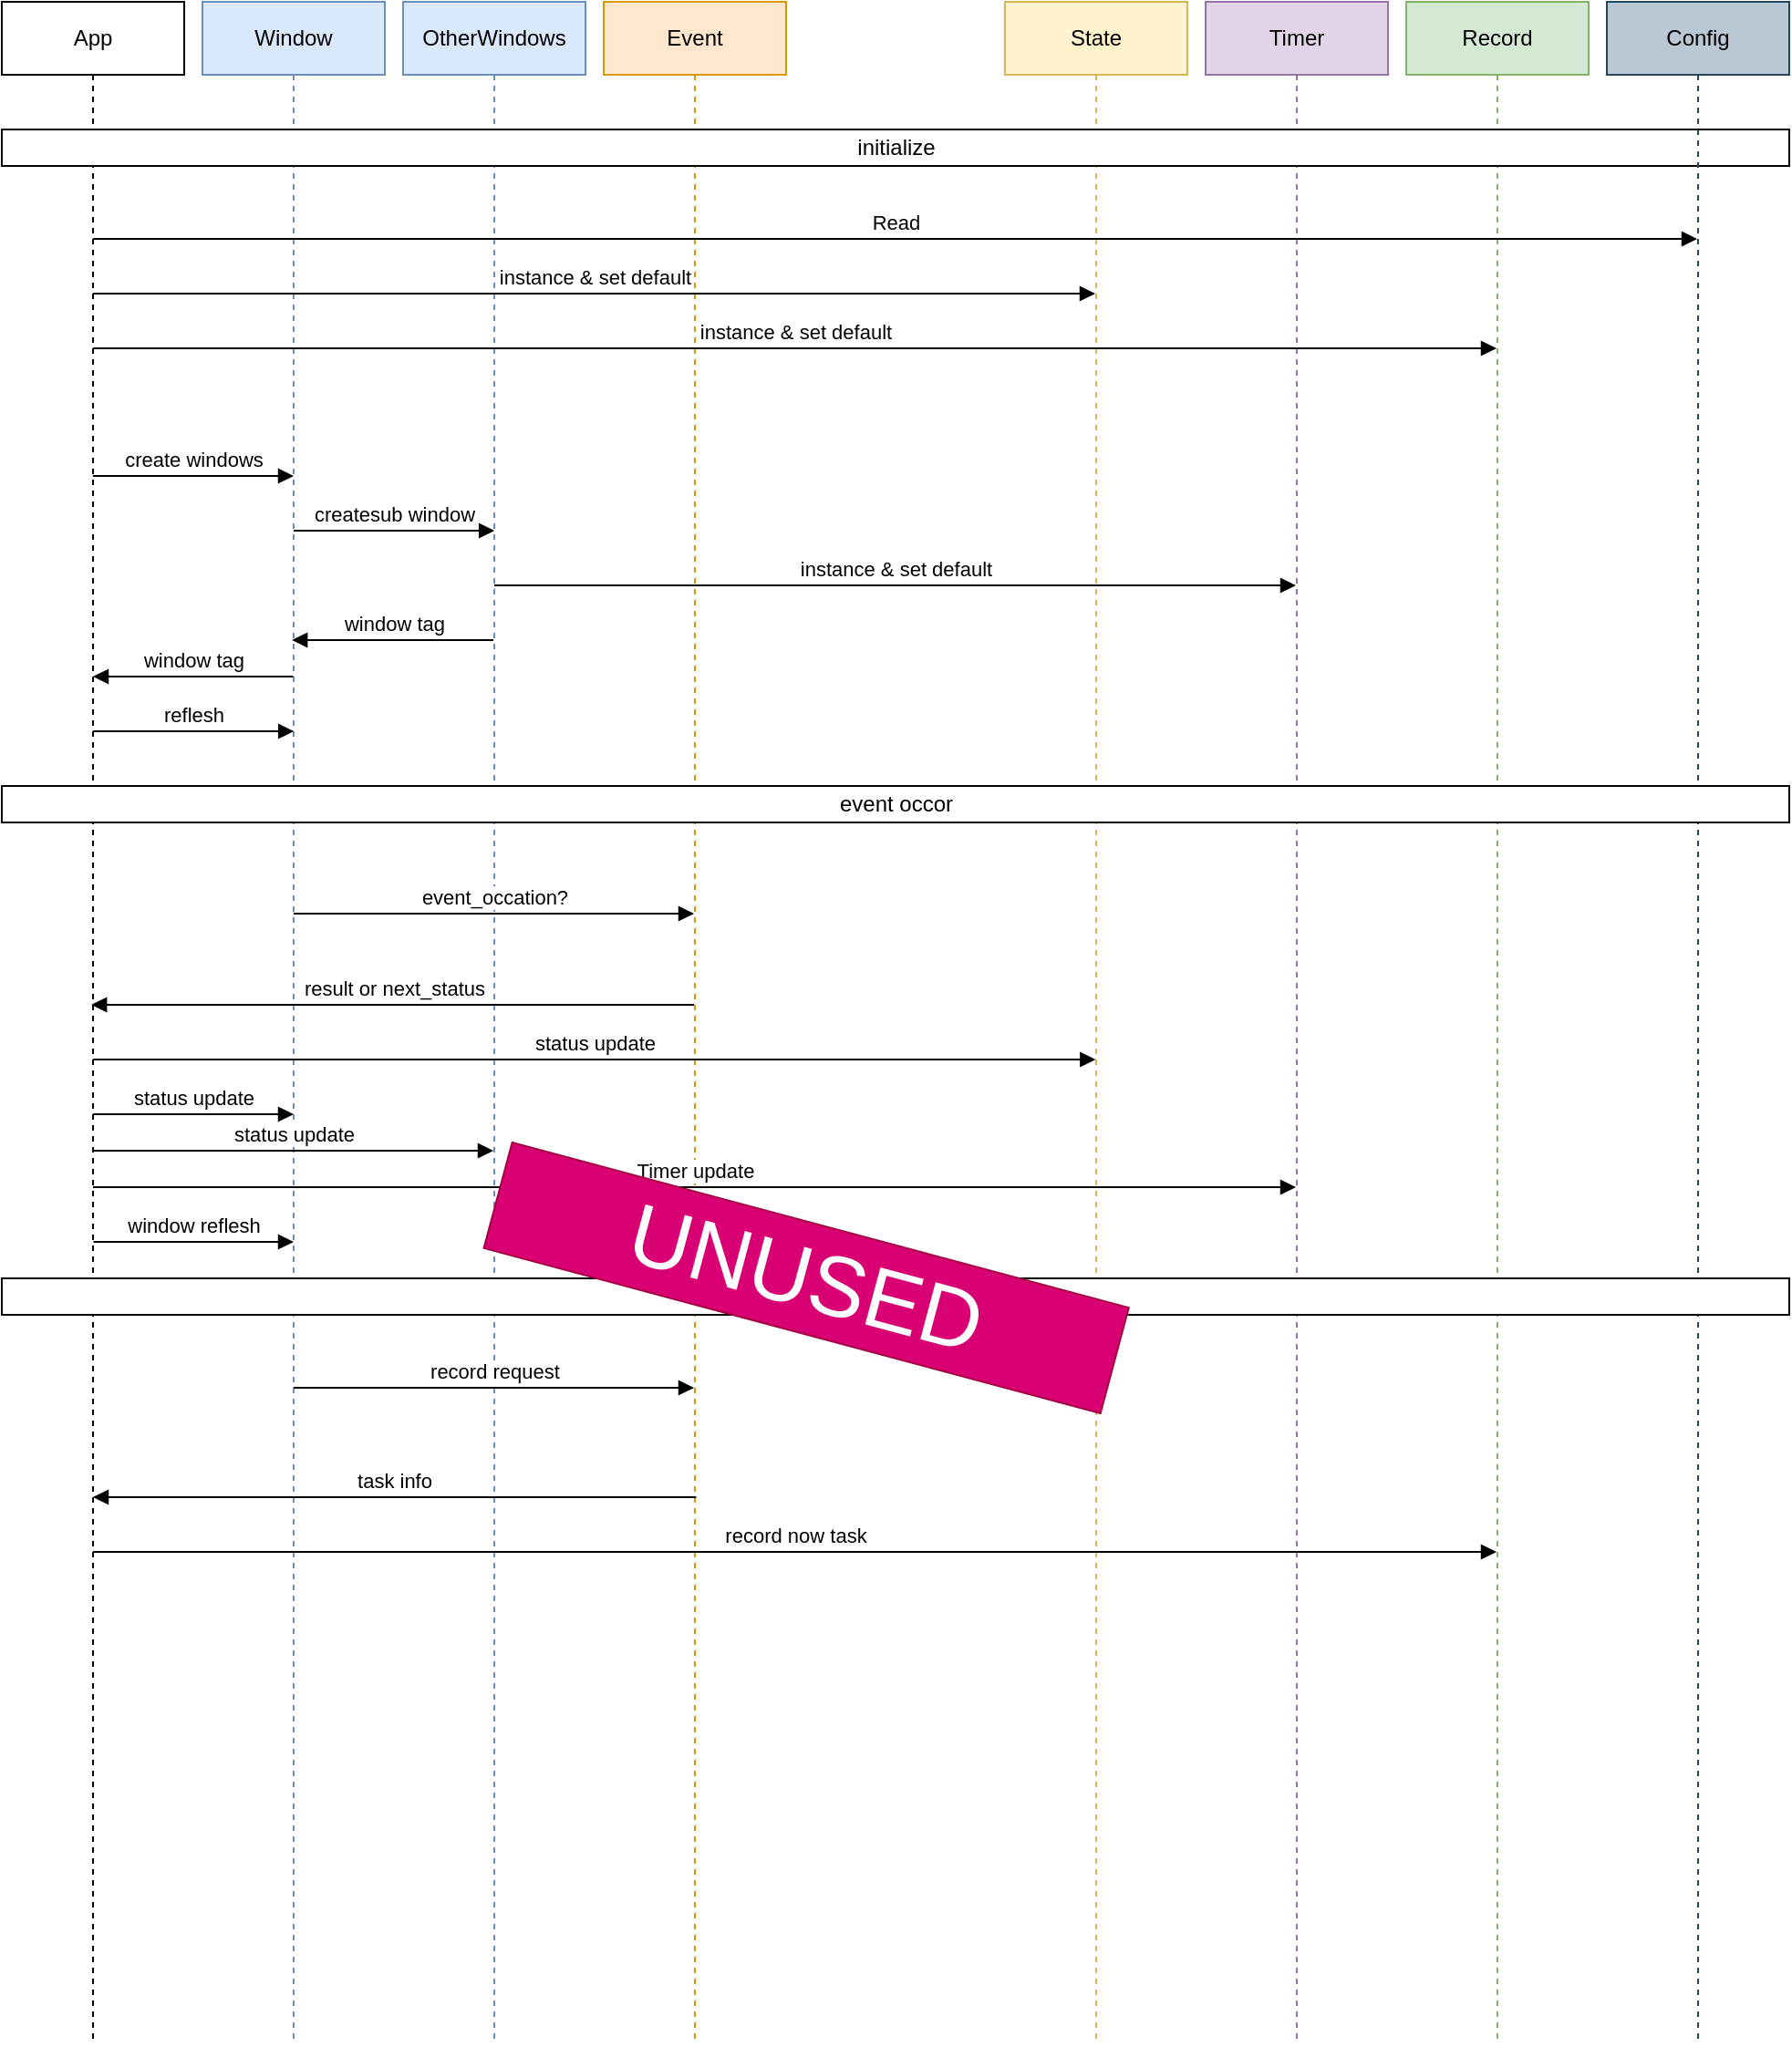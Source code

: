 <mxfile version="15.2.7" type="device" pages="4"><diagram id="f4k4LfgNiQt5jo9weViE" name="シーケンス図"><mxGraphModel dx="768" dy="491" grid="1" gridSize="10" guides="1" tooltips="1" connect="1" arrows="1" fold="1" page="1" pageScale="1" pageWidth="827" pageHeight="1169" math="0" shadow="0"><root><mxCell id="UW9lszp7TS3rPl7XxVtB-0"/><mxCell id="UW9lszp7TS3rPl7XxVtB-1" parent="UW9lszp7TS3rPl7XxVtB-0"/><mxCell id="UW9lszp7TS3rPl7XxVtB-2" value="App" style="shape=umlLifeline;perimeter=lifelinePerimeter;whiteSpace=wrap;html=1;container=1;collapsible=0;recursiveResize=0;outlineConnect=0;" parent="UW9lszp7TS3rPl7XxVtB-1" vertex="1"><mxGeometry x="60" y="40" width="100" height="1120" as="geometry"/></mxCell><mxCell id="mXgjctmNKzaHP_QoRCiQ-0" value="Record" style="shape=umlLifeline;perimeter=lifelinePerimeter;whiteSpace=wrap;html=1;container=1;collapsible=0;recursiveResize=0;outlineConnect=0;fillColor=#d5e8d4;strokeColor=#82b366;" parent="UW9lszp7TS3rPl7XxVtB-1" vertex="1"><mxGeometry x="830" y="40" width="100" height="1120" as="geometry"/></mxCell><mxCell id="mXgjctmNKzaHP_QoRCiQ-1" value="Timer" style="shape=umlLifeline;perimeter=lifelinePerimeter;whiteSpace=wrap;html=1;container=1;collapsible=0;recursiveResize=0;outlineConnect=0;fillColor=#e1d5e7;strokeColor=#9673a6;" parent="UW9lszp7TS3rPl7XxVtB-1" vertex="1"><mxGeometry x="720" y="40" width="100" height="1120" as="geometry"/></mxCell><mxCell id="mXgjctmNKzaHP_QoRCiQ-2" value="State" style="shape=umlLifeline;perimeter=lifelinePerimeter;whiteSpace=wrap;html=1;container=1;collapsible=0;recursiveResize=0;outlineConnect=0;fillColor=#fff2cc;strokeColor=#d6b656;" parent="UW9lszp7TS3rPl7XxVtB-1" vertex="1"><mxGeometry x="610" y="40" width="100" height="1120" as="geometry"/></mxCell><mxCell id="mXgjctmNKzaHP_QoRCiQ-3" value="Event" style="shape=umlLifeline;perimeter=lifelinePerimeter;whiteSpace=wrap;html=1;container=1;collapsible=0;recursiveResize=0;outlineConnect=0;fillColor=#ffe6cc;strokeColor=#d79b00;" parent="UW9lszp7TS3rPl7XxVtB-1" vertex="1"><mxGeometry x="390" y="40" width="100" height="1120" as="geometry"/></mxCell><mxCell id="mXgjctmNKzaHP_QoRCiQ-4" value="OtherWindows" style="shape=umlLifeline;perimeter=lifelinePerimeter;whiteSpace=wrap;html=1;container=1;collapsible=0;recursiveResize=0;outlineConnect=0;fillColor=#dae8fc;strokeColor=#6c8ebf;" parent="UW9lszp7TS3rPl7XxVtB-1" vertex="1"><mxGeometry x="280" y="40" width="100" height="1120" as="geometry"/></mxCell><mxCell id="mXgjctmNKzaHP_QoRCiQ-5" value="Window" style="shape=umlLifeline;perimeter=lifelinePerimeter;whiteSpace=wrap;html=1;container=1;collapsible=0;recursiveResize=0;outlineConnect=0;fillColor=#dae8fc;strokeColor=#6c8ebf;" parent="UW9lszp7TS3rPl7XxVtB-1" vertex="1"><mxGeometry x="170" y="40" width="100" height="1120" as="geometry"/></mxCell><mxCell id="mXgjctmNKzaHP_QoRCiQ-6" value="initialize" style="html=1;" parent="UW9lszp7TS3rPl7XxVtB-1" vertex="1"><mxGeometry x="60" y="110" width="980" height="20" as="geometry"/></mxCell><mxCell id="t3RYPduCBegWboVEsf0l-0" value="Config" style="shape=umlLifeline;perimeter=lifelinePerimeter;whiteSpace=wrap;html=1;container=1;collapsible=0;recursiveResize=0;outlineConnect=0;fillColor=#bac8d3;strokeColor=#23445d;" parent="UW9lszp7TS3rPl7XxVtB-1" vertex="1"><mxGeometry x="940" y="40" width="100" height="1120" as="geometry"/></mxCell><mxCell id="7DqoNxiVunBhUBcl_L0Z-0" value="Read" style="html=1;verticalAlign=bottom;endArrow=block;" parent="UW9lszp7TS3rPl7XxVtB-1" source="UW9lszp7TS3rPl7XxVtB-2" target="t3RYPduCBegWboVEsf0l-0" edge="1"><mxGeometry width="80" relative="1" as="geometry"><mxPoint x="810" y="190" as="sourcePoint"/><mxPoint x="880" y="170" as="targetPoint"/><Array as="points"><mxPoint x="470" y="170"/></Array></mxGeometry></mxCell><mxCell id="OXwZMIa0KA2StEXh-3_9-1" value="instance &amp;amp; set default" style="html=1;verticalAlign=bottom;endArrow=block;" parent="UW9lszp7TS3rPl7XxVtB-1" source="UW9lszp7TS3rPl7XxVtB-2" target="mXgjctmNKzaHP_QoRCiQ-2" edge="1"><mxGeometry width="80" relative="1" as="geometry"><mxPoint x="240" y="200" as="sourcePoint"/><mxPoint x="320" y="200" as="targetPoint"/><Array as="points"><mxPoint x="400" y="200"/></Array></mxGeometry></mxCell><mxCell id="OXwZMIa0KA2StEXh-3_9-3" value="create windows" style="html=1;verticalAlign=bottom;endArrow=block;" parent="UW9lszp7TS3rPl7XxVtB-1" edge="1"><mxGeometry width="80" relative="1" as="geometry"><mxPoint x="109.914" y="300" as="sourcePoint"/><mxPoint x="220" y="300" as="targetPoint"/><Array as="points"/></mxGeometry></mxCell><mxCell id="OXwZMIa0KA2StEXh-3_9-4" value="window tag" style="html=1;verticalAlign=bottom;endArrow=block;" parent="UW9lszp7TS3rPl7XxVtB-1" edge="1"><mxGeometry width="80" relative="1" as="geometry"><mxPoint x="329.5" y="390" as="sourcePoint"/><mxPoint x="219.071" y="390" as="targetPoint"/><Array as="points"><mxPoint x="280" y="390"/></Array></mxGeometry></mxCell><mxCell id="OXwZMIa0KA2StEXh-3_9-7" value="createsub window" style="html=1;verticalAlign=bottom;endArrow=block;" parent="UW9lszp7TS3rPl7XxVtB-1" edge="1"><mxGeometry width="80" relative="1" as="geometry"><mxPoint x="220.004" y="330" as="sourcePoint"/><mxPoint x="330.09" y="330" as="targetPoint"/><Array as="points"/></mxGeometry></mxCell><mxCell id="OXwZMIa0KA2StEXh-3_9-9" value="window tag" style="html=1;verticalAlign=bottom;endArrow=block;" parent="UW9lszp7TS3rPl7XxVtB-1" edge="1"><mxGeometry width="80" relative="1" as="geometry"><mxPoint x="219.69" y="410" as="sourcePoint"/><mxPoint x="110.0" y="410" as="targetPoint"/><Array as="points"><mxPoint x="170.19" y="410"/></Array></mxGeometry></mxCell><mxCell id="OXwZMIa0KA2StEXh-3_9-10" value="reflesh" style="html=1;verticalAlign=bottom;endArrow=block;" parent="UW9lszp7TS3rPl7XxVtB-1" edge="1"><mxGeometry width="80" relative="1" as="geometry"><mxPoint x="110.004" y="440" as="sourcePoint"/><mxPoint x="220.09" y="440" as="targetPoint"/><Array as="points"/></mxGeometry></mxCell><mxCell id="OXwZMIa0KA2StEXh-3_9-11" value="event occor" style="html=1;" parent="UW9lszp7TS3rPl7XxVtB-1" vertex="1"><mxGeometry x="60" y="470" width="980" height="20" as="geometry"/></mxCell><mxCell id="QYo4AfmY-0IdGzrZsOIM-0" value="event_occation?" style="html=1;verticalAlign=bottom;endArrow=block;" parent="UW9lszp7TS3rPl7XxVtB-1" source="mXgjctmNKzaHP_QoRCiQ-5" target="mXgjctmNKzaHP_QoRCiQ-3" edge="1"><mxGeometry width="80" relative="1" as="geometry"><mxPoint x="549.5" y="530" as="sourcePoint"/><mxPoint x="109.071" y="530" as="targetPoint"/><Array as="points"><mxPoint x="260" y="540"/></Array></mxGeometry></mxCell><mxCell id="z5yyKVd_ut7zc9ju4LT0-1" value="result or next_status" style="html=1;verticalAlign=bottom;endArrow=block;" parent="UW9lszp7TS3rPl7XxVtB-1" edge="1"><mxGeometry width="80" relative="1" as="geometry"><mxPoint x="439.5" y="590" as="sourcePoint"/><mxPoint x="109.071" y="590" as="targetPoint"/><Array as="points"><mxPoint x="370" y="590"/></Array></mxGeometry></mxCell><mxCell id="z5yyKVd_ut7zc9ju4LT0-5" value="status update" style="html=1;verticalAlign=bottom;endArrow=block;" parent="UW9lszp7TS3rPl7XxVtB-1" edge="1"><mxGeometry width="80" relative="1" as="geometry"><mxPoint x="110.0" y="620" as="sourcePoint"/><mxPoint x="659.69" y="620" as="targetPoint"/><Array as="points"><mxPoint x="400.19" y="620"/></Array></mxGeometry></mxCell><mxCell id="z5yyKVd_ut7zc9ju4LT0-6" value="status update" style="html=1;verticalAlign=bottom;endArrow=block;" parent="UW9lszp7TS3rPl7XxVtB-1" edge="1"><mxGeometry width="80" relative="1" as="geometry"><mxPoint x="110.0" y="650" as="sourcePoint"/><mxPoint x="220" y="650" as="targetPoint"/><Array as="points"/></mxGeometry></mxCell><mxCell id="z5yyKVd_ut7zc9ju4LT0-7" value="status update" style="html=1;verticalAlign=bottom;endArrow=block;" parent="UW9lszp7TS3rPl7XxVtB-1" edge="1"><mxGeometry width="80" relative="1" as="geometry"><mxPoint x="110.0" y="670" as="sourcePoint"/><mxPoint x="329.5" y="670" as="targetPoint"/><Array as="points"/></mxGeometry></mxCell><mxCell id="z5yyKVd_ut7zc9ju4LT0-8" value="Timer update" style="html=1;verticalAlign=bottom;endArrow=block;" parent="UW9lszp7TS3rPl7XxVtB-1" edge="1"><mxGeometry width="80" relative="1" as="geometry"><mxPoint x="110.0" y="690" as="sourcePoint"/><mxPoint x="769.5" y="690" as="targetPoint"/><Array as="points"/></mxGeometry></mxCell><mxCell id="z5yyKVd_ut7zc9ju4LT0-11" value="record" style="html=1;" parent="UW9lszp7TS3rPl7XxVtB-1" vertex="1"><mxGeometry x="60" y="740" width="980" height="20" as="geometry"/></mxCell><mxCell id="xKgZ0edF8Pja4bqNdtD1-0" value="record request" style="html=1;verticalAlign=bottom;endArrow=block;" parent="UW9lszp7TS3rPl7XxVtB-1" target="mXgjctmNKzaHP_QoRCiQ-3" edge="1"><mxGeometry width="80" relative="1" as="geometry"><mxPoint x="220" y="800" as="sourcePoint"/><mxPoint x="109.663" y="800" as="targetPoint"/><Array as="points"/></mxGeometry></mxCell><mxCell id="xKgZ0edF8Pja4bqNdtD1-2" value="task info" style="html=1;verticalAlign=bottom;endArrow=block;" parent="UW9lszp7TS3rPl7XxVtB-1" edge="1"><mxGeometry width="80" relative="1" as="geometry"><mxPoint x="440.67" y="860" as="sourcePoint"/><mxPoint x="110.003" y="860" as="targetPoint"/><Array as="points"><mxPoint x="371.17" y="860"/></Array></mxGeometry></mxCell><mxCell id="xKgZ0edF8Pja4bqNdtD1-3" value="window reflesh" style="html=1;verticalAlign=bottom;endArrow=block;" parent="UW9lszp7TS3rPl7XxVtB-1" edge="1"><mxGeometry width="80" relative="1" as="geometry"><mxPoint x="110.25" y="720" as="sourcePoint"/><mxPoint x="220" y="720" as="targetPoint"/><Array as="points"/></mxGeometry></mxCell><mxCell id="xKgZ0edF8Pja4bqNdtD1-4" value="record now task" style="html=1;verticalAlign=bottom;endArrow=block;" parent="UW9lszp7TS3rPl7XxVtB-1" edge="1"><mxGeometry width="80" relative="1" as="geometry"><mxPoint x="109.997" y="890" as="sourcePoint"/><mxPoint x="879.5" y="890" as="targetPoint"/><Array as="points"><mxPoint x="329.91" y="890"/></Array></mxGeometry></mxCell><mxCell id="msiukZ2Wbqeh5UvT_lld-0" value="instance &amp;amp; set default" style="html=1;verticalAlign=bottom;endArrow=block;" parent="UW9lszp7TS3rPl7XxVtB-1" target="mXgjctmNKzaHP_QoRCiQ-0" edge="1"><mxGeometry width="80" relative="1" as="geometry"><mxPoint x="110.001" y="230" as="sourcePoint"/><mxPoint x="660.43" y="230" as="targetPoint"/><Array as="points"><mxPoint x="400.93" y="230"/></Array></mxGeometry></mxCell><mxCell id="msiukZ2Wbqeh5UvT_lld-1" value="instance &amp;amp; set default" style="html=1;verticalAlign=bottom;endArrow=block;" parent="UW9lszp7TS3rPl7XxVtB-1" target="mXgjctmNKzaHP_QoRCiQ-1" edge="1"><mxGeometry width="80" relative="1" as="geometry"><mxPoint x="330.001" y="360" as="sourcePoint"/><mxPoint x="660" y="360" as="targetPoint"/><Array as="points"><mxPoint x="620.93" y="360"/></Array></mxGeometry></mxCell><mxCell id="gnMh_di7VVZFcDwtmd15-0" value="UNUSED" style="rounded=0;whiteSpace=wrap;html=1;rotation=15;fontSize=47;fillColor=#d80073;strokeColor=#A50040;fontColor=#ffffff;" parent="UW9lszp7TS3rPl7XxVtB-1" vertex="1"><mxGeometry x="326.08" y="709.76" width="350" height="60" as="geometry"/></mxCell></root></mxGraphModel></diagram><diagram id="C5RBs43oDa-KdzZeNtuy" name="クラス図"><mxGraphModel dx="1595" dy="1660" grid="1" gridSize="10" guides="1" tooltips="1" connect="1" arrows="1" fold="1" page="1" pageScale="1" pageWidth="827" pageHeight="1169" math="0" shadow="0"><root><mxCell id="WIyWlLk6GJQsqaUBKTNV-0"/><mxCell id="WIyWlLk6GJQsqaUBKTNV-1" parent="WIyWlLk6GJQsqaUBKTNV-0"/><mxCell id="bImpVt0W-ywbCn9k6tHr-12" value="Config" style="swimlane;fontStyle=1;align=center;verticalAlign=top;childLayout=stackLayout;horizontal=1;startSize=26;horizontalStack=0;resizeParent=1;resizeParentMax=0;resizeLast=0;collapsible=1;marginBottom=0;" parent="WIyWlLk6GJQsqaUBKTNV-1" vertex="1"><mxGeometry x="820" y="-910" width="160" height="86" as="geometry"/></mxCell><mxCell id="bImpVt0W-ywbCn9k6tHr-13" value="+ config: configlation" style="text;strokeColor=none;fillColor=none;align=left;verticalAlign=top;spacingLeft=4;spacingRight=4;overflow=hidden;rotatable=0;points=[[0,0.5],[1,0.5]];portConstraint=eastwest;" parent="bImpVt0W-ywbCn9k6tHr-12" vertex="1"><mxGeometry y="26" width="160" height="26" as="geometry"/></mxCell><mxCell id="bImpVt0W-ywbCn9k6tHr-14" value="" style="line;strokeWidth=1;fillColor=none;align=left;verticalAlign=middle;spacingTop=-1;spacingLeft=3;spacingRight=3;rotatable=0;labelPosition=right;points=[];portConstraint=eastwest;" parent="bImpVt0W-ywbCn9k6tHr-12" vertex="1"><mxGeometry y="52" width="160" height="8" as="geometry"/></mxCell><mxCell id="bImpVt0W-ywbCn9k6tHr-15" value="+ load_config(filepath)" style="text;strokeColor=none;fillColor=none;align=left;verticalAlign=top;spacingLeft=4;spacingRight=4;overflow=hidden;rotatable=0;points=[[0,0.5],[1,0.5]];portConstraint=eastwest;" parent="bImpVt0W-ywbCn9k6tHr-12" vertex="1"><mxGeometry y="60" width="160" height="26" as="geometry"/></mxCell><mxCell id="bImpVt0W-ywbCn9k6tHr-16" value="Window" style="swimlane;fontStyle=1;align=center;verticalAlign=top;childLayout=stackLayout;horizontal=1;startSize=26;horizontalStack=0;resizeParent=1;resizeParentMax=0;resizeLast=0;collapsible=1;marginBottom=0;" parent="WIyWlLk6GJQsqaUBKTNV-1" vertex="1"><mxGeometry x="-30" y="-620" width="160" height="242" as="geometry"/></mxCell><mxCell id="AGzxxLOtHN7C6V19Dq3r-8" value="+ interface" style="text;strokeColor=none;fillColor=none;align=left;verticalAlign=top;spacingLeft=4;spacingRight=4;overflow=hidden;rotatable=0;points=[[0,0.5],[1,0.5]];portConstraint=eastwest;" vertex="1" parent="bImpVt0W-ywbCn9k6tHr-16"><mxGeometry y="26" width="160" height="26" as="geometry"/></mxCell><mxCell id="bImpVt0W-ywbCn9k6tHr-18" value="" style="line;strokeWidth=1;fillColor=none;align=left;verticalAlign=middle;spacingTop=-1;spacingLeft=3;spacingRight=3;rotatable=0;labelPosition=right;points=[];portConstraint=eastwest;" parent="bImpVt0W-ywbCn9k6tHr-16" vertex="1"><mxGeometry y="52" width="160" height="8" as="geometry"/></mxCell><mxCell id="bImpVt0W-ywbCn9k6tHr-19" value="+ create_windows()" style="text;strokeColor=none;fillColor=none;align=left;verticalAlign=top;spacingLeft=4;spacingRight=4;overflow=hidden;rotatable=0;points=[[0,0.5],[1,0.5]];portConstraint=eastwest;" parent="bImpVt0W-ywbCn9k6tHr-16" vertex="1"><mxGeometry y="60" width="160" height="26" as="geometry"/></mxCell><mxCell id="Tn1ajk4yJUwm8C7E_jF_-36" value="+ update_all_window()" style="text;strokeColor=none;fillColor=none;align=left;verticalAlign=top;spacingLeft=4;spacingRight=4;overflow=hidden;rotatable=0;points=[[0,0.5],[1,0.5]];portConstraint=eastwest;" parent="bImpVt0W-ywbCn9k6tHr-16" vertex="1"><mxGeometry y="86" width="160" height="26" as="geometry"/></mxCell><mxCell id="e9GGL8CBqIXF9uxDm0GQ-1" value="- register_roster(abc)" style="text;strokeColor=none;fillColor=none;align=left;verticalAlign=top;spacingLeft=4;spacingRight=4;overflow=hidden;rotatable=0;points=[[0,0.5],[1,0.5]];portConstraint=eastwest;" parent="bImpVt0W-ywbCn9k6tHr-16" vertex="1"><mxGeometry y="112" width="160" height="26" as="geometry"/></mxCell><mxCell id="e9GGL8CBqIXF9uxDm0GQ-2" value="+ make_window(abc)" style="text;strokeColor=none;fillColor=none;align=left;verticalAlign=top;spacingLeft=4;spacingRight=4;overflow=hidden;rotatable=0;points=[[0,0.5],[1,0.5]];portConstraint=eastwest;" parent="bImpVt0W-ywbCn9k6tHr-16" vertex="1"><mxGeometry y="138" width="160" height="26" as="geometry"/></mxCell><mxCell id="e9GGL8CBqIXF9uxDm0GQ-3" value="- refresh()" style="text;strokeColor=none;fillColor=none;align=left;verticalAlign=top;spacingLeft=4;spacingRight=4;overflow=hidden;rotatable=0;points=[[0,0.5],[1,0.5]];portConstraint=eastwest;" parent="bImpVt0W-ywbCn9k6tHr-16" vertex="1"><mxGeometry y="164" width="160" height="26" as="geometry"/></mxCell><mxCell id="e9GGL8CBqIXF9uxDm0GQ-4" value="- window_prepare()" style="text;strokeColor=none;fillColor=none;align=left;verticalAlign=top;spacingLeft=4;spacingRight=4;overflow=hidden;rotatable=0;points=[[0,0.5],[1,0.5]];portConstraint=eastwest;" parent="bImpVt0W-ywbCn9k6tHr-16" vertex="1"><mxGeometry y="190" width="160" height="26" as="geometry"/></mxCell><mxCell id="e9GGL8CBqIXF9uxDm0GQ-5" value="- hms2timestr()" style="text;strokeColor=none;fillColor=none;align=left;verticalAlign=top;spacingLeft=4;spacingRight=4;overflow=hidden;rotatable=0;points=[[0,0.5],[1,0.5]];portConstraint=eastwest;" parent="bImpVt0W-ywbCn9k6tHr-16" vertex="1"><mxGeometry y="216" width="160" height="26" as="geometry"/></mxCell><mxCell id="bImpVt0W-ywbCn9k6tHr-28" value="Record" style="swimlane;fontStyle=1;align=center;verticalAlign=top;childLayout=stackLayout;horizontal=1;startSize=26;horizontalStack=0;resizeParent=1;resizeParentMax=0;resizeLast=0;collapsible=1;marginBottom=0;" parent="WIyWlLk6GJQsqaUBKTNV-1" vertex="1"><mxGeometry x="1000" y="-850" width="210" height="138" as="geometry"/></mxCell><mxCell id="bImpVt0W-ywbCn9k6tHr-29" value="+ filepath" style="text;strokeColor=none;fillColor=none;align=left;verticalAlign=top;spacingLeft=4;spacingRight=4;overflow=hidden;rotatable=0;points=[[0,0.5],[1,0.5]];portConstraint=eastwest;" parent="bImpVt0W-ywbCn9k6tHr-28" vertex="1"><mxGeometry y="26" width="210" height="26" as="geometry"/></mxCell><mxCell id="xVo_knAiHZgITtML_dav-7" value="+ df" style="text;strokeColor=none;fillColor=none;align=left;verticalAlign=top;spacingLeft=4;spacingRight=4;overflow=hidden;rotatable=0;points=[[0,0.5],[1,0.5]];portConstraint=eastwest;" parent="bImpVt0W-ywbCn9k6tHr-28" vertex="1"><mxGeometry y="52" width="210" height="26" as="geometry"/></mxCell><mxCell id="bImpVt0W-ywbCn9k6tHr-30" value="" style="line;strokeWidth=1;fillColor=none;align=left;verticalAlign=middle;spacingTop=-1;spacingLeft=3;spacingRight=3;rotatable=0;labelPosition=right;points=[];portConstraint=eastwest;" parent="bImpVt0W-ywbCn9k6tHr-28" vertex="1"><mxGeometry y="78" width="210" height="8" as="geometry"/></mxCell><mxCell id="bImpVt0W-ywbCn9k6tHr-31" value="+ add_row(data_dict, type=&quot;task&quot;)" style="text;strokeColor=none;fillColor=none;align=left;verticalAlign=top;spacingLeft=4;spacingRight=4;overflow=hidden;rotatable=0;points=[[0,0.5],[1,0.5]];portConstraint=eastwest;" parent="bImpVt0W-ywbCn9k6tHr-28" vertex="1"><mxGeometry y="86" width="210" height="26" as="geometry"/></mxCell><mxCell id="Tn1ajk4yJUwm8C7E_jF_-34" value="+ daily_backup()" style="text;strokeColor=none;fillColor=none;align=left;verticalAlign=top;spacingLeft=4;spacingRight=4;overflow=hidden;rotatable=0;points=[[0,0.5],[1,0.5]];portConstraint=eastwest;" parent="bImpVt0W-ywbCn9k6tHr-28" vertex="1"><mxGeometry y="112" width="210" height="26" as="geometry"/></mxCell><mxCell id="bImpVt0W-ywbCn9k6tHr-36" value="MainWindow" style="swimlane;fontStyle=1;align=center;verticalAlign=top;childLayout=stackLayout;horizontal=1;startSize=26;horizontalStack=0;resizeParent=1;resizeParentMax=0;resizeLast=0;collapsible=1;marginBottom=0;" parent="WIyWlLk6GJQsqaUBKTNV-1" vertex="1"><mxGeometry x="-350" y="-630" width="160" height="164" as="geometry"/></mxCell><mxCell id="e9GGL8CBqIXF9uxDm0GQ-11" value="+ root" style="text;strokeColor=none;fillColor=none;align=left;verticalAlign=top;spacingLeft=4;spacingRight=4;overflow=hidden;rotatable=0;points=[[0,0.5],[1,0.5]];portConstraint=eastwest;" parent="bImpVt0W-ywbCn9k6tHr-36" vertex="1"><mxGeometry y="26" width="160" height="26" as="geometry"/></mxCell><mxCell id="Tn1ajk4yJUwm8C7E_jF_-33" value="+ tag:setting" style="text;strokeColor=none;fillColor=none;align=left;verticalAlign=top;spacingLeft=4;spacingRight=4;overflow=hidden;rotatable=0;points=[[0,0.5],[1,0.5]];portConstraint=eastwest;" parent="bImpVt0W-ywbCn9k6tHr-36" vertex="1"><mxGeometry y="52" width="160" height="26" as="geometry"/></mxCell><mxCell id="bImpVt0W-ywbCn9k6tHr-38" value="" style="line;strokeWidth=1;fillColor=none;align=left;verticalAlign=middle;spacingTop=-1;spacingLeft=3;spacingRight=3;rotatable=0;labelPosition=right;points=[];portConstraint=eastwest;" parent="bImpVt0W-ywbCn9k6tHr-36" vertex="1"><mxGeometry y="78" width="160" height="8" as="geometry"/></mxCell><mxCell id="bImpVt0W-ywbCn9k6tHr-39" value="- make_widget()" style="text;strokeColor=none;fillColor=none;align=left;verticalAlign=top;spacingLeft=4;spacingRight=4;overflow=hidden;rotatable=0;points=[[0,0.5],[1,0.5]];portConstraint=eastwest;" parent="bImpVt0W-ywbCn9k6tHr-36" vertex="1"><mxGeometry y="86" width="160" height="26" as="geometry"/></mxCell><mxCell id="e9GGL8CBqIXF9uxDm0GQ-10" value="- work_start()" style="text;strokeColor=none;fillColor=none;align=left;verticalAlign=top;spacingLeft=4;spacingRight=4;overflow=hidden;rotatable=0;points=[[0,0.5],[1,0.5]];portConstraint=eastwest;" parent="bImpVt0W-ywbCn9k6tHr-36" vertex="1"><mxGeometry y="112" width="160" height="26" as="geometry"/></mxCell><mxCell id="0MN4xVnaDZdMonvizVza-7" value="- analysis()" style="text;strokeColor=none;fillColor=none;align=left;verticalAlign=top;spacingLeft=4;spacingRight=4;overflow=hidden;rotatable=0;points=[[0,0.5],[1,0.5]];portConstraint=eastwest;" vertex="1" parent="bImpVt0W-ywbCn9k6tHr-36"><mxGeometry y="138" width="160" height="26" as="geometry"/></mxCell><mxCell id="bImpVt0W-ywbCn9k6tHr-40" value="MiniWindow" style="swimlane;fontStyle=1;align=center;verticalAlign=top;childLayout=stackLayout;horizontal=1;startSize=26;horizontalStack=0;resizeParent=1;resizeParentMax=0;resizeLast=0;collapsible=1;marginBottom=0;" parent="WIyWlLk6GJQsqaUBKTNV-1" vertex="1"><mxGeometry x="-450" y="-224" width="210" height="372" as="geometry"/></mxCell><mxCell id="bImpVt0W-ywbCn9k6tHr-41" value="- SURVIVABLE_STATUS" style="text;strokeColor=none;fillColor=none;align=left;verticalAlign=top;spacingLeft=4;spacingRight=4;overflow=hidden;rotatable=0;points=[[0,0.5],[1,0.5]];portConstraint=eastwest;" parent="bImpVt0W-ywbCn9k6tHr-40" vertex="1"><mxGeometry y="26" width="210" height="26" as="geometry"/></mxCell><mxCell id="xVo_knAiHZgITtML_dav-3" value="+ win = Toplevel()" style="text;strokeColor=none;fillColor=none;align=left;verticalAlign=top;spacingLeft=4;spacingRight=4;overflow=hidden;rotatable=0;points=[[0,0.5],[1,0.5]];portConstraint=eastwest;" parent="bImpVt0W-ywbCn9k6tHr-40" vertex="1"><mxGeometry y="52" width="210" height="26" as="geometry"/></mxCell><mxCell id="huWLxTLNQVgs27h_PdWv-9" value="+ preview_state" style="text;strokeColor=none;fillColor=none;align=left;verticalAlign=top;spacingLeft=4;spacingRight=4;overflow=hidden;rotatable=0;points=[[0,0.5],[1,0.5]];portConstraint=eastwest;" parent="bImpVt0W-ywbCn9k6tHr-40" vertex="1"><mxGeometry y="78" width="210" height="26" as="geometry"/></mxCell><mxCell id="QYRWqi711ZL2sYRat6Se-0" value="- count_on_flag" style="text;strokeColor=none;fillColor=none;align=left;verticalAlign=top;spacingLeft=4;spacingRight=4;overflow=hidden;rotatable=0;points=[[0,0.5],[1,0.5]];portConstraint=eastwest;" parent="bImpVt0W-ywbCn9k6tHr-40" vertex="1"><mxGeometry y="104" width="210" height="26" as="geometry"/></mxCell><mxCell id="QYRWqi711ZL2sYRat6Se-1" value="- timer_live_flag" style="text;strokeColor=none;fillColor=none;align=left;verticalAlign=top;spacingLeft=4;spacingRight=4;overflow=hidden;rotatable=0;points=[[0,0.5],[1,0.5]];portConstraint=eastwest;" parent="bImpVt0W-ywbCn9k6tHr-40" vertex="1"><mxGeometry y="130" width="210" height="26" as="geometry"/></mxCell><mxCell id="bImpVt0W-ywbCn9k6tHr-42" value="" style="line;strokeWidth=1;fillColor=none;align=left;verticalAlign=middle;spacingTop=-1;spacingLeft=3;spacingRight=3;rotatable=0;labelPosition=right;points=[];portConstraint=eastwest;" parent="bImpVt0W-ywbCn9k6tHr-40" vertex="1"><mxGeometry y="156" width="210" height="8" as="geometry"/></mxCell><mxCell id="Tn1ajk4yJUwm8C7E_jF_-32" value="- make_widget()" style="text;strokeColor=none;fillColor=none;align=left;verticalAlign=top;spacingLeft=4;spacingRight=4;overflow=hidden;rotatable=0;points=[[0,0.5],[1,0.5]];portConstraint=eastwest;" parent="bImpVt0W-ywbCn9k6tHr-40" vertex="1"><mxGeometry y="164" width="210" height="26" as="geometry"/></mxCell><mxCell id="e9GGL8CBqIXF9uxDm0GQ-6" value="- timer_start()" style="text;strokeColor=none;fillColor=none;align=left;verticalAlign=top;spacingLeft=4;spacingRight=4;overflow=hidden;rotatable=0;points=[[0,0.5],[1,0.5]];portConstraint=eastwest;" parent="bImpVt0W-ywbCn9k6tHr-40" vertex="1"><mxGeometry y="190" width="210" height="26" as="geometry"/></mxCell><mxCell id="e9GGL8CBqIXF9uxDm0GQ-13" value="- timer_stop()" style="text;strokeColor=none;fillColor=none;align=left;verticalAlign=top;spacingLeft=4;spacingRight=4;overflow=hidden;rotatable=0;points=[[0,0.5],[1,0.5]];portConstraint=eastwest;" parent="bImpVt0W-ywbCn9k6tHr-40" vertex="1"><mxGeometry y="216" width="210" height="26" as="geometry"/></mxCell><mxCell id="e9GGL8CBqIXF9uxDm0GQ-14" value="- timer_resume()" style="text;strokeColor=none;fillColor=none;align=left;verticalAlign=top;spacingLeft=4;spacingRight=4;overflow=hidden;rotatable=0;points=[[0,0.5],[1,0.5]];portConstraint=eastwest;" parent="bImpVt0W-ywbCn9k6tHr-40" vertex="1"><mxGeometry y="242" width="210" height="26" as="geometry"/></mxCell><mxCell id="e9GGL8CBqIXF9uxDm0GQ-15" value="- timer_break()" style="text;strokeColor=none;fillColor=none;align=left;verticalAlign=top;spacingLeft=4;spacingRight=4;overflow=hidden;rotatable=0;points=[[0,0.5],[1,0.5]];portConstraint=eastwest;" parent="bImpVt0W-ywbCn9k6tHr-40" vertex="1"><mxGeometry y="268" width="210" height="26" as="geometry"/></mxCell><mxCell id="xVo_knAiHZgITtML_dav-0" value="- set_timer(h,m,s,diplay_sec)" style="text;strokeColor=none;fillColor=none;align=left;verticalAlign=top;spacingLeft=4;spacingRight=4;overflow=hidden;rotatable=0;points=[[0,0.5],[1,0.5]];portConstraint=eastwest;" parent="bImpVt0W-ywbCn9k6tHr-40" vertex="1"><mxGeometry y="294" width="210" height="26" as="geometry"/></mxCell><mxCell id="wBR54GM99y9E7rnIBafo-4" value="- _remain_to_time()" style="text;strokeColor=none;fillColor=none;align=left;verticalAlign=top;spacingLeft=4;spacingRight=4;overflow=hidden;rotatable=0;points=[[0,0.5],[1,0.5]];portConstraint=eastwest;" parent="bImpVt0W-ywbCn9k6tHr-40" vertex="1"><mxGeometry y="320" width="210" height="26" as="geometry"/></mxCell><mxCell id="xVo_knAiHZgITtML_dav-1" value="- _time_to_remain()" style="text;strokeColor=none;fillColor=none;align=left;verticalAlign=top;spacingLeft=4;spacingRight=4;overflow=hidden;rotatable=0;points=[[0,0.5],[1,0.5]];portConstraint=eastwest;" parent="bImpVt0W-ywbCn9k6tHr-40" vertex="1"><mxGeometry y="346" width="210" height="26" as="geometry"/></mxCell><mxCell id="bImpVt0W-ywbCn9k6tHr-44" value="TaskFinishWindow" style="swimlane;fontStyle=1;align=center;verticalAlign=top;childLayout=stackLayout;horizontal=1;startSize=26;horizontalStack=0;resizeParent=1;resizeParentMax=0;resizeLast=0;collapsible=1;marginBottom=0;" parent="WIyWlLk6GJQsqaUBKTNV-1" vertex="1"><mxGeometry x="-220" y="-224" width="160" height="138" as="geometry"/></mxCell><mxCell id="bImpVt0W-ywbCn9k6tHr-45" value="- SURVIVABLE_STATUS" style="text;strokeColor=none;fillColor=none;align=left;verticalAlign=top;spacingLeft=4;spacingRight=4;overflow=hidden;rotatable=0;points=[[0,0.5],[1,0.5]];portConstraint=eastwest;" parent="bImpVt0W-ywbCn9k6tHr-44" vertex="1"><mxGeometry y="26" width="160" height="26" as="geometry"/></mxCell><mxCell id="xVo_knAiHZgITtML_dav-4" value="+ win = Toplevel()" style="text;strokeColor=none;fillColor=none;align=left;verticalAlign=top;spacingLeft=4;spacingRight=4;overflow=hidden;rotatable=0;points=[[0,0.5],[1,0.5]];portConstraint=eastwest;" parent="bImpVt0W-ywbCn9k6tHr-44" vertex="1"><mxGeometry y="52" width="160" height="26" as="geometry"/></mxCell><mxCell id="bImpVt0W-ywbCn9k6tHr-46" value="" style="line;strokeWidth=1;fillColor=none;align=left;verticalAlign=middle;spacingTop=-1;spacingLeft=3;spacingRight=3;rotatable=0;labelPosition=right;points=[];portConstraint=eastwest;" parent="bImpVt0W-ywbCn9k6tHr-44" vertex="1"><mxGeometry y="78" width="160" height="8" as="geometry"/></mxCell><mxCell id="bImpVt0W-ywbCn9k6tHr-47" value="- make_widget()" style="text;strokeColor=none;fillColor=none;align=left;verticalAlign=top;spacingLeft=4;spacingRight=4;overflow=hidden;rotatable=0;points=[[0,0.5],[1,0.5]];portConstraint=eastwest;" parent="bImpVt0W-ywbCn9k6tHr-44" vertex="1"><mxGeometry y="86" width="160" height="26" as="geometry"/></mxCell><mxCell id="e9GGL8CBqIXF9uxDm0GQ-7" value="+ " style="text;strokeColor=none;fillColor=none;align=left;verticalAlign=top;spacingLeft=4;spacingRight=4;overflow=hidden;rotatable=0;points=[[0,0.5],[1,0.5]];portConstraint=eastwest;" parent="bImpVt0W-ywbCn9k6tHr-44" vertex="1"><mxGeometry y="112" width="160" height="26" as="geometry"/></mxCell><mxCell id="bImpVt0W-ywbCn9k6tHr-48" value="" style="endArrow=block;endSize=16;endFill=0;html=1;entryX=0;entryY=0.5;entryDx=0;entryDy=0;" parent="WIyWlLk6GJQsqaUBKTNV-1" source="bImpVt0W-ywbCn9k6tHr-36" target="Tn1ajk4yJUwm8C7E_jF_-36" edge="1"><mxGeometry width="160" relative="1" as="geometry"><mxPoint x="40" y="-384" as="sourcePoint"/><mxPoint x="200" y="-384" as="targetPoint"/></mxGeometry></mxCell><mxCell id="bImpVt0W-ywbCn9k6tHr-49" value="" style="endArrow=block;endSize=16;endFill=0;html=1;exitX=0.75;exitY=0;exitDx=0;exitDy=0;" parent="WIyWlLk6GJQsqaUBKTNV-1" source="bImpVt0W-ywbCn9k6tHr-40" target="bImpVt0W-ywbCn9k6tHr-16" edge="1"><mxGeometry width="160" relative="1" as="geometry"><mxPoint x="10" y="-310" as="sourcePoint"/><mxPoint x="-90.472" y="-338.0" as="targetPoint"/></mxGeometry></mxCell><mxCell id="bImpVt0W-ywbCn9k6tHr-51" value="" style="endArrow=block;endSize=16;endFill=0;html=1;exitX=0.5;exitY=0;exitDx=0;exitDy=0;" parent="WIyWlLk6GJQsqaUBKTNV-1" source="bImpVt0W-ywbCn9k6tHr-44" target="bImpVt0W-ywbCn9k6tHr-16" edge="1"><mxGeometry width="160" relative="1" as="geometry"><mxPoint x="30" y="-284" as="sourcePoint"/><mxPoint x="-77.165" y="-338.0" as="targetPoint"/></mxGeometry></mxCell><mxCell id="bImpVt0W-ywbCn9k6tHr-52" value="NoteWindow" style="swimlane;fontStyle=1;align=center;verticalAlign=top;childLayout=stackLayout;horizontal=1;startSize=26;horizontalStack=0;resizeParent=1;resizeParentMax=0;resizeLast=0;collapsible=1;marginBottom=0;" parent="WIyWlLk6GJQsqaUBKTNV-1" vertex="1"><mxGeometry x="120" y="-224" width="160" height="138" as="geometry"/></mxCell><mxCell id="bImpVt0W-ywbCn9k6tHr-53" value="- SURVIVABLE_STATUS" style="text;strokeColor=none;fillColor=none;align=left;verticalAlign=top;spacingLeft=4;spacingRight=4;overflow=hidden;rotatable=0;points=[[0,0.5],[1,0.5]];portConstraint=eastwest;" parent="bImpVt0W-ywbCn9k6tHr-52" vertex="1"><mxGeometry y="26" width="160" height="26" as="geometry"/></mxCell><mxCell id="xVo_knAiHZgITtML_dav-6" value="+ " style="text;strokeColor=none;fillColor=none;align=left;verticalAlign=top;spacingLeft=4;spacingRight=4;overflow=hidden;rotatable=0;points=[[0,0.5],[1,0.5]];portConstraint=eastwest;" parent="bImpVt0W-ywbCn9k6tHr-52" vertex="1"><mxGeometry y="52" width="160" height="26" as="geometry"/></mxCell><mxCell id="bImpVt0W-ywbCn9k6tHr-54" value="" style="line;strokeWidth=1;fillColor=none;align=left;verticalAlign=middle;spacingTop=-1;spacingLeft=3;spacingRight=3;rotatable=0;labelPosition=right;points=[];portConstraint=eastwest;" parent="bImpVt0W-ywbCn9k6tHr-52" vertex="1"><mxGeometry y="78" width="160" height="8" as="geometry"/></mxCell><mxCell id="bImpVt0W-ywbCn9k6tHr-55" value="- make_widget()" style="text;strokeColor=none;fillColor=none;align=left;verticalAlign=top;spacingLeft=4;spacingRight=4;overflow=hidden;rotatable=0;points=[[0,0.5],[1,0.5]];portConstraint=eastwest;" parent="bImpVt0W-ywbCn9k6tHr-52" vertex="1"><mxGeometry y="86" width="160" height="26" as="geometry"/></mxCell><mxCell id="e9GGL8CBqIXF9uxDm0GQ-9" value="+ display_comment()" style="text;strokeColor=none;fillColor=none;align=left;verticalAlign=top;spacingLeft=4;spacingRight=4;overflow=hidden;rotatable=0;points=[[0,0.5],[1,0.5]];portConstraint=eastwest;" parent="bImpVt0W-ywbCn9k6tHr-52" vertex="1"><mxGeometry y="112" width="160" height="26" as="geometry"/></mxCell><mxCell id="bImpVt0W-ywbCn9k6tHr-56" value="" style="endArrow=block;endSize=16;endFill=0;html=1;exitX=0.468;exitY=0.012;exitDx=0;exitDy=0;exitPerimeter=0;" parent="WIyWlLk6GJQsqaUBKTNV-1" source="bImpVt0W-ywbCn9k6tHr-52" target="bImpVt0W-ywbCn9k6tHr-16" edge="1"><mxGeometry width="160" relative="1" as="geometry"><mxPoint x="160" y="-224" as="sourcePoint"/><mxPoint x="-43.105" y="-338.0" as="targetPoint"/></mxGeometry></mxCell><mxCell id="Tn1ajk4yJUwm8C7E_jF_-27" value="RestFinishWindow" style="swimlane;fontStyle=1;align=center;verticalAlign=top;childLayout=stackLayout;horizontal=1;startSize=26;horizontalStack=0;resizeParent=1;resizeParentMax=0;resizeLast=0;collapsible=1;marginBottom=0;" parent="WIyWlLk6GJQsqaUBKTNV-1" vertex="1"><mxGeometry x="-50" y="-224" width="160" height="138" as="geometry"/></mxCell><mxCell id="Tn1ajk4yJUwm8C7E_jF_-28" value="- SURVIVABLE_STATUS" style="text;strokeColor=none;fillColor=none;align=left;verticalAlign=top;spacingLeft=4;spacingRight=4;overflow=hidden;rotatable=0;points=[[0,0.5],[1,0.5]];portConstraint=eastwest;" parent="Tn1ajk4yJUwm8C7E_jF_-27" vertex="1"><mxGeometry y="26" width="160" height="26" as="geometry"/></mxCell><mxCell id="xVo_knAiHZgITtML_dav-5" value="+ win = Toplevel()" style="text;strokeColor=none;fillColor=none;align=left;verticalAlign=top;spacingLeft=4;spacingRight=4;overflow=hidden;rotatable=0;points=[[0,0.5],[1,0.5]];portConstraint=eastwest;" parent="Tn1ajk4yJUwm8C7E_jF_-27" vertex="1"><mxGeometry y="52" width="160" height="26" as="geometry"/></mxCell><mxCell id="Tn1ajk4yJUwm8C7E_jF_-29" value="" style="line;strokeWidth=1;fillColor=none;align=left;verticalAlign=middle;spacingTop=-1;spacingLeft=3;spacingRight=3;rotatable=0;labelPosition=right;points=[];portConstraint=eastwest;" parent="Tn1ajk4yJUwm8C7E_jF_-27" vertex="1"><mxGeometry y="78" width="160" height="8" as="geometry"/></mxCell><mxCell id="Tn1ajk4yJUwm8C7E_jF_-30" value="- make_widget()" style="text;strokeColor=none;fillColor=none;align=left;verticalAlign=top;spacingLeft=4;spacingRight=4;overflow=hidden;rotatable=0;points=[[0,0.5],[1,0.5]];portConstraint=eastwest;" parent="Tn1ajk4yJUwm8C7E_jF_-27" vertex="1"><mxGeometry y="86" width="160" height="26" as="geometry"/></mxCell><mxCell id="e9GGL8CBqIXF9uxDm0GQ-8" value="+ " style="text;strokeColor=none;fillColor=none;align=left;verticalAlign=top;spacingLeft=4;spacingRight=4;overflow=hidden;rotatable=0;points=[[0,0.5],[1,0.5]];portConstraint=eastwest;" parent="Tn1ajk4yJUwm8C7E_jF_-27" vertex="1"><mxGeometry y="112" width="160" height="26" as="geometry"/></mxCell><mxCell id="Tn1ajk4yJUwm8C7E_jF_-31" value="" style="endArrow=block;endSize=16;endFill=0;html=1;exitX=0.5;exitY=0;exitDx=0;exitDy=0;" parent="WIyWlLk6GJQsqaUBKTNV-1" source="Tn1ajk4yJUwm8C7E_jF_-27" target="bImpVt0W-ywbCn9k6tHr-16" edge="1"><mxGeometry width="160" relative="1" as="geometry"><mxPoint x="-130" y="-214" as="sourcePoint"/><mxPoint x="10" y="-464" as="targetPoint"/></mxGeometry></mxCell><mxCell id="ulBjWmDW3eidtND9Ptsp-5" value="イベントは基本ロックしておき、2つ以上を受け取らない。&lt;br&gt;また、3つのクラス変数は、Appの持っているインスタンスへのポインタである。" style="shape=callout;whiteSpace=wrap;html=1;perimeter=calloutPerimeter;position2=0;size=26;position=0.08;" parent="WIyWlLk6GJQsqaUBKTNV-1" vertex="1"><mxGeometry x="870" y="-652" width="250" height="100" as="geometry"/></mxCell><mxCell id="pspCstxXymm8JcDaJW6E-1" value="EventFunctions" style="swimlane;fontStyle=1;align=center;verticalAlign=top;childLayout=stackLayout;horizontal=1;startSize=26;horizontalStack=0;resizeParent=1;resizeParentMax=0;resizeLast=0;collapsible=1;marginBottom=0;" parent="WIyWlLk6GJQsqaUBKTNV-1" vertex="1"><mxGeometry x="654" y="-780" width="216" height="372" as="geometry"/></mxCell><mxCell id="pspCstxXymm8JcDaJW6E-2" value="+ windata = window.WindowData()" style="text;strokeColor=none;fillColor=none;align=left;verticalAlign=top;spacingLeft=4;spacingRight=4;overflow=hidden;rotatable=0;points=[[0,0.5],[1,0.5]];portConstraint=eastwest;" parent="pspCstxXymm8JcDaJW6E-1" vertex="1"><mxGeometry y="26" width="216" height="26" as="geometry"/></mxCell><mxCell id="7RIk2zZdv7X8sVKtce0u-0" value="+ rec = data.Record()" style="text;strokeColor=none;fillColor=none;align=left;verticalAlign=top;spacingLeft=4;spacingRight=4;overflow=hidden;rotatable=0;points=[[0,0.5],[1,0.5]];portConstraint=eastwest;" parent="pspCstxXymm8JcDaJW6E-1" vertex="1"><mxGeometry y="52" width="216" height="26" as="geometry"/></mxCell><mxCell id="7RIk2zZdv7X8sVKtce0u-1" value="- ev_lock = Lock()" style="text;strokeColor=none;fillColor=none;align=left;verticalAlign=top;spacingLeft=4;spacingRight=4;overflow=hidden;rotatable=0;points=[[0,0.5],[1,0.5]];portConstraint=eastwest;" parent="pspCstxXymm8JcDaJW6E-1" vertex="1"><mxGeometry y="78" width="216" height="26" as="geometry"/></mxCell><mxCell id="AGzxxLOtHN7C6V19Dq3r-7" value="+ interface" style="text;strokeColor=none;fillColor=none;align=left;verticalAlign=top;spacingLeft=4;spacingRight=4;overflow=hidden;rotatable=0;points=[[0,0.5],[1,0.5]];portConstraint=eastwest;" vertex="1" parent="pspCstxXymm8JcDaJW6E-1"><mxGeometry y="104" width="216" height="26" as="geometry"/></mxCell><mxCell id="pspCstxXymm8JcDaJW6E-3" value="" style="line;strokeWidth=1;fillColor=none;align=left;verticalAlign=middle;spacingTop=-1;spacingLeft=3;spacingRight=3;rotatable=0;labelPosition=right;points=[];portConstraint=eastwest;" parent="pspCstxXymm8JcDaJW6E-1" vertex="1"><mxGeometry y="130" width="216" height="8" as="geometry"/></mxCell><mxCell id="pspCstxXymm8JcDaJW6E-4" value="- update_windows()" style="text;strokeColor=none;fillColor=none;align=left;verticalAlign=top;spacingLeft=4;spacingRight=4;overflow=hidden;rotatable=0;points=[[0,0.5],[1,0.5]];portConstraint=eastwest;" parent="pspCstxXymm8JcDaJW6E-1" vertex="1"><mxGeometry y="138" width="216" height="26" as="geometry"/></mxCell><mxCell id="lJLBdy1PGLdFy9cgX0wO-0" value="- record_task_info()" style="text;strokeColor=none;fillColor=none;align=left;verticalAlign=top;spacingLeft=4;spacingRight=4;overflow=hidden;rotatable=0;points=[[0,0.5],[1,0.5]];portConstraint=eastwest;" parent="pspCstxXymm8JcDaJW6E-1" vertex="1"><mxGeometry y="164" width="216" height="26" as="geometry"/></mxCell><mxCell id="4BcnmUPqbONCdlj-F-Jf-2" value="+ rest_start()" style="text;strokeColor=none;fillColor=none;align=left;verticalAlign=top;spacingLeft=4;spacingRight=4;overflow=hidden;rotatable=0;points=[[0,0.5],[1,0.5]];portConstraint=eastwest;" parent="pspCstxXymm8JcDaJW6E-1" vertex="1"><mxGeometry y="190" width="216" height="26" as="geometry"/></mxCell><mxCell id="4BcnmUPqbONCdlj-F-Jf-1" value="+ rest_fin()" style="text;strokeColor=none;fillColor=none;align=left;verticalAlign=top;spacingLeft=4;spacingRight=4;overflow=hidden;rotatable=0;points=[[0,0.5],[1,0.5]];portConstraint=eastwest;" parent="pspCstxXymm8JcDaJW6E-1" vertex="1"><mxGeometry y="216" width="216" height="26" as="geometry"/></mxCell><mxCell id="0jpeCs5ESFPrVaJ68Nkq-0" value="+ interrupt()" style="text;strokeColor=none;fillColor=none;align=left;verticalAlign=top;spacingLeft=4;spacingRight=4;overflow=hidden;rotatable=0;points=[[0,0.5],[1,0.5]];portConstraint=eastwest;" parent="pspCstxXymm8JcDaJW6E-1" vertex="1"><mxGeometry y="242" width="216" height="26" as="geometry"/></mxCell><mxCell id="QBaDmUQ_rJZ9-lMP3Vvw-0" value="+ restitution()" style="text;strokeColor=none;fillColor=none;align=left;verticalAlign=top;spacingLeft=4;spacingRight=4;overflow=hidden;rotatable=0;points=[[0,0.5],[1,0.5]];portConstraint=eastwest;" parent="pspCstxXymm8JcDaJW6E-1" vertex="1"><mxGeometry y="268" width="216" height="26" as="geometry"/></mxCell><mxCell id="17LUfoP6yg0qE6lwuLmR-0" value="+ record()" style="text;strokeColor=none;fillColor=none;align=left;verticalAlign=top;spacingLeft=4;spacingRight=4;overflow=hidden;rotatable=0;points=[[0,0.5],[1,0.5]];portConstraint=eastwest;" parent="pspCstxXymm8JcDaJW6E-1" vertex="1"><mxGeometry y="294" width="216" height="26" as="geometry"/></mxCell><mxCell id="huWLxTLNQVgs27h_PdWv-0" value="+ shift_temporary_task()" style="text;strokeColor=none;fillColor=none;align=left;verticalAlign=top;spacingLeft=4;spacingRight=4;overflow=hidden;rotatable=0;points=[[0,0.5],[1,0.5]];portConstraint=eastwest;" parent="pspCstxXymm8JcDaJW6E-1" vertex="1"><mxGeometry y="320" width="216" height="26" as="geometry"/></mxCell><mxCell id="huWLxTLNQVgs27h_PdWv-1" value="+ back_to_main_task()" style="text;strokeColor=none;fillColor=none;align=left;verticalAlign=top;spacingLeft=4;spacingRight=4;overflow=hidden;rotatable=0;points=[[0,0.5],[1,0.5]];portConstraint=eastwest;" parent="pspCstxXymm8JcDaJW6E-1" vertex="1"><mxGeometry y="346" width="216" height="26" as="geometry"/></mxCell><mxCell id="UOmpDA32OHOiXePOiSBr-0" value="ステートマシンの状態遷移時コマンドに対応。&lt;br&gt;それ以外、ボタンが押された時の処理、タイムアップ時の処理が含まれる。" style="shape=callout;whiteSpace=wrap;html=1;perimeter=calloutPerimeter;position2=0;size=30;position=0.12;" parent="WIyWlLk6GJQsqaUBKTNV-1" vertex="1"><mxGeometry x="870" y="-545" width="270" height="110" as="geometry"/></mxCell><mxCell id="hZssO1fq_3IHoWsYWutT-1" value="WindowData" style="swimlane;fontStyle=1;align=center;verticalAlign=top;childLayout=stackLayout;horizontal=1;startSize=26;horizontalStack=0;resizeParent=1;resizeParentMax=0;resizeLast=0;collapsible=1;marginBottom=0;" parent="WIyWlLk6GJQsqaUBKTNV-1" vertex="1"><mxGeometry x="-60" y="-979" width="200" height="294" as="geometry"/></mxCell><mxCell id="hZssO1fq_3IHoWsYWutT-2" value="+ state" style="text;strokeColor=none;fillColor=none;align=left;verticalAlign=top;spacingLeft=4;spacingRight=4;overflow=hidden;rotatable=0;points=[[0,0.5],[1,0.5]];portConstraint=eastwest;" parent="hZssO1fq_3IHoWsYWutT-1" vertex="1"><mxGeometry y="26" width="200" height="26" as="geometry"/></mxCell><mxCell id="wmyrZZDXU4sYx-quppAM-0" value="+ preview_state" style="text;strokeColor=none;fillColor=none;align=left;verticalAlign=top;spacingLeft=4;spacingRight=4;overflow=hidden;rotatable=0;points=[[0,0.5],[1,0.5]];portConstraint=eastwest;" parent="hZssO1fq_3IHoWsYWutT-1" vertex="1"><mxGeometry y="52" width="200" height="26" as="geometry"/></mxCell><mxCell id="zxlMeKk5n2q4z4b5qHuA-6" value="+ config" style="text;strokeColor=none;fillColor=none;align=left;verticalAlign=top;spacingLeft=4;spacingRight=4;overflow=hidden;rotatable=0;points=[[0,0.5],[1,0.5]];portConstraint=eastwest;" parent="hZssO1fq_3IHoWsYWutT-1" vertex="1"><mxGeometry y="78" width="200" height="26" as="geometry"/></mxCell><mxCell id="xVo_knAiHZgITtML_dav-22" value="+ preview_task = TaskParams()" style="text;strokeColor=none;fillColor=none;align=left;verticalAlign=top;spacingLeft=4;spacingRight=4;overflow=hidden;rotatable=0;points=[[0,0.5],[1,0.5]];portConstraint=eastwest;" parent="hZssO1fq_3IHoWsYWutT-1" vertex="1"><mxGeometry y="104" width="200" height="26" as="geometry"/></mxCell><mxCell id="xVo_knAiHZgITtML_dav-23" value="+ now_task= TaskParams()" style="text;strokeColor=none;fillColor=none;align=left;verticalAlign=top;spacingLeft=4;spacingRight=4;overflow=hidden;rotatable=0;points=[[0,0.5],[1,0.5]];portConstraint=eastwest;" parent="hZssO1fq_3IHoWsYWutT-1" vertex="1"><mxGeometry y="130" width="200" height="26" as="geometry"/></mxCell><mxCell id="xVo_knAiHZgITtML_dav-24" value="+ now_rest= TaskParams()" style="text;strokeColor=none;fillColor=none;align=left;verticalAlign=top;spacingLeft=4;spacingRight=4;overflow=hidden;rotatable=0;points=[[0,0.5],[1,0.5]];portConstraint=eastwest;" parent="hZssO1fq_3IHoWsYWutT-1" vertex="1"><mxGeometry y="156" width="200" height="26" as="geometry"/></mxCell><mxCell id="xVo_knAiHZgITtML_dav-25" value="+ hold_tm_window_top" style="text;strokeColor=none;fillColor=none;align=left;verticalAlign=top;spacingLeft=4;spacingRight=4;overflow=hidden;rotatable=0;points=[[0,0.5],[1,0.5]];portConstraint=eastwest;" parent="hZssO1fq_3IHoWsYWutT-1" vertex="1"><mxGeometry y="182" width="200" height="26" as="geometry"/></mxCell><mxCell id="xVo_knAiHZgITtML_dav-26" value="+ disply_tm_window_sec" style="text;strokeColor=none;fillColor=none;align=left;verticalAlign=top;spacingLeft=4;spacingRight=4;overflow=hidden;rotatable=0;points=[[0,0.5],[1,0.5]];portConstraint=eastwest;" parent="hZssO1fq_3IHoWsYWutT-1" vertex="1"><mxGeometry y="208" width="200" height="26" as="geometry"/></mxCell><mxCell id="xVo_knAiHZgITtML_dav-27" value="+ hold_other_window_top" style="text;strokeColor=none;fillColor=none;align=left;verticalAlign=top;spacingLeft=4;spacingRight=4;overflow=hidden;rotatable=0;points=[[0,0.5],[1,0.5]];portConstraint=eastwest;" parent="hZssO1fq_3IHoWsYWutT-1" vertex="1"><mxGeometry y="234" width="200" height="26" as="geometry"/></mxCell><mxCell id="AGzxxLOtHN7C6V19Dq3r-6" value="+ interface" style="text;strokeColor=none;fillColor=none;align=left;verticalAlign=top;spacingLeft=4;spacingRight=4;overflow=hidden;rotatable=0;points=[[0,0.5],[1,0.5]];portConstraint=eastwest;" vertex="1" parent="hZssO1fq_3IHoWsYWutT-1"><mxGeometry y="260" width="200" height="26" as="geometry"/></mxCell><mxCell id="hZssO1fq_3IHoWsYWutT-3" value="" style="line;strokeWidth=1;fillColor=none;align=left;verticalAlign=middle;spacingTop=-1;spacingLeft=3;spacingRight=3;rotatable=0;labelPosition=right;points=[];portConstraint=eastwest;" parent="hZssO1fq_3IHoWsYWutT-1" vertex="1"><mxGeometry y="286" width="200" height="8" as="geometry"/></mxCell><mxCell id="zxlMeKk5n2q4z4b5qHuA-7" value="" style="endArrow=open;endSize=12;dashed=1;html=1;" parent="WIyWlLk6GJQsqaUBKTNV-1" source="pspCstxXymm8JcDaJW6E-1" target="bImpVt0W-ywbCn9k6tHr-12" edge="1"><mxGeometry x="0.324" width="160" relative="1" as="geometry"><mxPoint x="780" y="-443.061" as="sourcePoint"/><mxPoint x="557.288" y="-794" as="targetPoint"/><mxPoint as="offset"/></mxGeometry></mxCell><mxCell id="zxlMeKk5n2q4z4b5qHuA-8" value="" style="endArrow=open;endSize=12;dashed=1;html=1;" parent="WIyWlLk6GJQsqaUBKTNV-1" source="pspCstxXymm8JcDaJW6E-1" target="bImpVt0W-ywbCn9k6tHr-28" edge="1"><mxGeometry x="0.324" width="160" relative="1" as="geometry"><mxPoint x="790" y="-433.061" as="sourcePoint"/><mxPoint x="567.288" y="-784" as="targetPoint"/><mxPoint as="offset"/></mxGeometry></mxCell><mxCell id="e9GGL8CBqIXF9uxDm0GQ-0" value="" style="group" parent="WIyWlLk6GJQsqaUBKTNV-1" vertex="1" connectable="0"><mxGeometry x="270" y="-1070" width="274" height="234" as="geometry"/></mxCell><mxCell id="bImpVt0W-ywbCn9k6tHr-4" value="App" style="swimlane;fontStyle=1;align=center;verticalAlign=top;childLayout=stackLayout;horizontal=1;startSize=26;horizontalStack=0;resizeParent=1;resizeParentMax=0;resizeLast=0;collapsible=1;marginBottom=0;" parent="e9GGL8CBqIXF9uxDm0GQ-0" vertex="1"><mxGeometry x="50.5" y="70" width="173" height="164" as="geometry"/></mxCell><mxCell id="bImpVt0W-ywbCn9k6tHr-5" value="+ root" style="text;strokeColor=none;fillColor=none;align=left;verticalAlign=top;spacingLeft=4;spacingRight=4;overflow=hidden;rotatable=0;points=[[0,0.5],[1,0.5]];portConstraint=eastwest;" parent="bImpVt0W-ywbCn9k6tHr-4" vertex="1"><mxGeometry y="26" width="173" height="26" as="geometry"/></mxCell><mxCell id="AGzxxLOtHN7C6V19Dq3r-2" value="+ window(WIndow)" style="text;strokeColor=none;fillColor=none;align=left;verticalAlign=top;spacingLeft=4;spacingRight=4;overflow=hidden;rotatable=0;points=[[0,0.5],[1,0.5]];portConstraint=eastwest;" vertex="1" parent="bImpVt0W-ywbCn9k6tHr-4"><mxGeometry y="52" width="173" height="26" as="geometry"/></mxCell><mxCell id="AGzxxLOtHN7C6V19Dq3r-3" value="+ event(Event)" style="text;strokeColor=none;fillColor=none;align=left;verticalAlign=top;spacingLeft=4;spacingRight=4;overflow=hidden;rotatable=0;points=[[0,0.5],[1,0.5]];portConstraint=eastwest;" vertex="1" parent="bImpVt0W-ywbCn9k6tHr-4"><mxGeometry y="78" width="173" height="26" as="geometry"/></mxCell><mxCell id="AGzxxLOtHN7C6V19Dq3r-4" value="+ window_data(WindowData)" style="text;strokeColor=none;fillColor=none;align=left;verticalAlign=top;spacingLeft=4;spacingRight=4;overflow=hidden;rotatable=0;points=[[0,0.5],[1,0.5]];portConstraint=eastwest;" vertex="1" parent="bImpVt0W-ywbCn9k6tHr-4"><mxGeometry y="104" width="173" height="26" as="geometry"/></mxCell><mxCell id="bImpVt0W-ywbCn9k6tHr-6" value="" style="line;strokeWidth=1;fillColor=none;align=left;verticalAlign=middle;spacingTop=-1;spacingLeft=3;spacingRight=3;rotatable=0;labelPosition=right;points=[];portConstraint=eastwest;" parent="bImpVt0W-ywbCn9k6tHr-4" vertex="1"><mxGeometry y="130" width="173" height="8" as="geometry"/></mxCell><mxCell id="AGzxxLOtHN7C6V19Dq3r-5" value="- generate_windows()" style="text;strokeColor=none;fillColor=none;align=left;verticalAlign=top;spacingLeft=4;spacingRight=4;overflow=hidden;rotatable=0;points=[[0,0.5],[1,0.5]];portConstraint=eastwest;" vertex="1" parent="bImpVt0W-ywbCn9k6tHr-4"><mxGeometry y="138" width="173" height="26" as="geometry"/></mxCell><mxCell id="hZssO1fq_3IHoWsYWutT-8" value="各種設定、今までの実績を読み込んで変数に展開、各クラスをインスタンスして、Tkinterのメインループを走らせる" style="shape=callout;whiteSpace=wrap;html=1;perimeter=calloutPerimeter;position2=0.55;" parent="e9GGL8CBqIXF9uxDm0GQ-0" vertex="1"><mxGeometry y="-10" width="250" height="80" as="geometry"/></mxCell><mxCell id="xVo_knAiHZgITtML_dav-9" value="" style="endArrow=none;endFill=0;endSize=24;html=1;" parent="WIyWlLk6GJQsqaUBKTNV-1" source="hZssO1fq_3IHoWsYWutT-1" target="bImpVt0W-ywbCn9k6tHr-4" edge="1"><mxGeometry width="160" relative="1" as="geometry"><mxPoint x="80" y="-570" as="sourcePoint"/><mxPoint x="260" y="-800" as="targetPoint"/></mxGeometry></mxCell><mxCell id="xVo_knAiHZgITtML_dav-10" value="TaskParams" style="swimlane;fontStyle=1;align=center;verticalAlign=top;childLayout=stackLayout;horizontal=1;startSize=26;horizontalStack=0;resizeParent=1;resizeParentMax=0;resizeLast=0;collapsible=1;marginBottom=0;" parent="WIyWlLk6GJQsqaUBKTNV-1" vertex="1"><mxGeometry x="-350" y="-970" width="210" height="320" as="geometry"/></mxCell><mxCell id="xVo_knAiHZgITtML_dav-11" value="+ name" style="text;strokeColor=none;fillColor=none;align=left;verticalAlign=top;spacingLeft=4;spacingRight=4;overflow=hidden;rotatable=0;points=[[0,0.5],[1,0.5]];portConstraint=eastwest;" parent="xVo_knAiHZgITtML_dav-10" vertex="1"><mxGeometry y="26" width="210" height="26" as="geometry"/></mxCell><mxCell id="xVo_knAiHZgITtML_dav-14" value="+ memo" style="text;strokeColor=none;fillColor=none;align=left;verticalAlign=top;spacingLeft=4;spacingRight=4;overflow=hidden;rotatable=0;points=[[0,0.5],[1,0.5]];portConstraint=eastwest;" parent="xVo_knAiHZgITtML_dav-10" vertex="1"><mxGeometry y="52" width="210" height="26" as="geometry"/></mxCell><mxCell id="xVo_knAiHZgITtML_dav-15" value="+ hour" style="text;strokeColor=none;fillColor=none;align=left;verticalAlign=top;spacingLeft=4;spacingRight=4;overflow=hidden;rotatable=0;points=[[0,0.5],[1,0.5]];portConstraint=eastwest;" parent="xVo_knAiHZgITtML_dav-10" vertex="1"><mxGeometry y="78" width="210" height="26" as="geometry"/></mxCell><mxCell id="xVo_knAiHZgITtML_dav-16" value="+ minute" style="text;strokeColor=none;fillColor=none;align=left;verticalAlign=top;spacingLeft=4;spacingRight=4;overflow=hidden;rotatable=0;points=[[0,0.5],[1,0.5]];portConstraint=eastwest;" parent="xVo_knAiHZgITtML_dav-10" vertex="1"><mxGeometry y="104" width="210" height="26" as="geometry"/></mxCell><mxCell id="-1FpGHQdF0VKGfrfbV3_-1" value="+ sec" style="text;strokeColor=none;fillColor=none;align=left;verticalAlign=top;spacingLeft=4;spacingRight=4;overflow=hidden;rotatable=0;points=[[0,0.5],[1,0.5]];portConstraint=eastwest;" parent="xVo_knAiHZgITtML_dav-10" vertex="1"><mxGeometry y="130" width="210" height="26" as="geometry"/></mxCell><mxCell id="xVo_knAiHZgITtML_dav-17" value="+ remain_sec：残り時間のこと" style="text;strokeColor=none;fillColor=none;align=left;verticalAlign=top;spacingLeft=4;spacingRight=4;overflow=hidden;rotatable=0;points=[[0,0.5],[1,0.5]];portConstraint=eastwest;" parent="xVo_knAiHZgITtML_dav-10" vertex="1"><mxGeometry y="156" width="210" height="26" as="geometry"/></mxCell><mxCell id="xVo_knAiHZgITtML_dav-18" value="+ distracted" style="text;strokeColor=none;fillColor=none;align=left;verticalAlign=top;spacingLeft=4;spacingRight=4;overflow=hidden;rotatable=0;points=[[0,0.5],[1,0.5]];portConstraint=eastwest;" parent="xVo_knAiHZgITtML_dav-10" vertex="1"><mxGeometry y="182" width="210" height="26" as="geometry"/></mxCell><mxCell id="xVo_knAiHZgITtML_dav-19" value="+ progress" style="text;strokeColor=none;fillColor=none;align=left;verticalAlign=top;spacingLeft=4;spacingRight=4;overflow=hidden;rotatable=0;points=[[0,0.5],[1,0.5]];portConstraint=eastwest;" parent="xVo_knAiHZgITtML_dav-10" vertex="1"><mxGeometry y="208" width="210" height="26" as="geometry"/></mxCell><mxCell id="xVo_knAiHZgITtML_dav-20" value="+ concentrate" style="text;strokeColor=none;fillColor=none;align=left;verticalAlign=top;spacingLeft=4;spacingRight=4;overflow=hidden;rotatable=0;points=[[0,0.5],[1,0.5]];portConstraint=eastwest;" parent="xVo_knAiHZgITtML_dav-10" vertex="1"><mxGeometry y="234" width="210" height="26" as="geometry"/></mxCell><mxCell id="xVo_knAiHZgITtML_dav-21" value="+ start_datatime" style="text;strokeColor=none;fillColor=none;align=left;verticalAlign=top;spacingLeft=4;spacingRight=4;overflow=hidden;rotatable=0;points=[[0,0.5],[1,0.5]];portConstraint=eastwest;" parent="xVo_knAiHZgITtML_dav-10" vertex="1"><mxGeometry y="260" width="210" height="26" as="geometry"/></mxCell><mxCell id="xVo_knAiHZgITtML_dav-12" value="+ preview_setting" style="text;strokeColor=none;fillColor=none;align=left;verticalAlign=top;spacingLeft=4;spacingRight=4;overflow=hidden;rotatable=0;points=[[0,0.5],[1,0.5]];portConstraint=eastwest;" parent="xVo_knAiHZgITtML_dav-10" vertex="1"><mxGeometry y="286" width="210" height="26" as="geometry"/></mxCell><mxCell id="xVo_knAiHZgITtML_dav-13" value="" style="line;strokeWidth=1;fillColor=none;align=left;verticalAlign=middle;spacingTop=-1;spacingLeft=3;spacingRight=3;rotatable=0;labelPosition=right;points=[];portConstraint=eastwest;" parent="xVo_knAiHZgITtML_dav-10" vertex="1"><mxGeometry y="312" width="210" height="8" as="geometry"/></mxCell><mxCell id="xVo_knAiHZgITtML_dav-28" value="" style="endArrow=none;endFill=0;endSize=24;html=1;startArrow=open;startFill=0;" parent="WIyWlLk6GJQsqaUBKTNV-1" source="xVo_knAiHZgITtML_dav-10" target="hZssO1fq_3IHoWsYWutT-1" edge="1"><mxGeometry width="160" relative="1" as="geometry"><mxPoint x="53.903" y="-678" as="sourcePoint"/><mxPoint x="56.097" y="-610" as="targetPoint"/></mxGeometry></mxCell><mxCell id="xVo_knAiHZgITtML_dav-29" value="【メモ】&lt;br&gt;&lt;br&gt;プログラムの動きとしては、、、&lt;br&gt;&lt;br&gt;①ウィンドウがイベントを検知&lt;br&gt;②必要なら、WindowDataにデータを保存&lt;br&gt;③イベントクラスに投げる&lt;br&gt;④イベントクラスは、コマンドを処理する&lt;br&gt;⑤処理中に、WindowDataを書き換える（stateなど）&lt;br&gt;⑥window_updateコマンドで、変更を反映させる&lt;br&gt;&lt;br&gt;★ウィンドウ-イベント間のデータのやり取りは、すべてWindouDataクラスを用いて間接的に行う。&lt;br&gt;★ステータスのアップデートは、Eventクラスが行う。" style="shape=note;whiteSpace=wrap;html=1;backgroundOutline=1;darkOpacity=0.05;fillColor=#ffe6cc;strokeColor=#d79b00;align=left;" parent="WIyWlLk6GJQsqaUBKTNV-1" vertex="1"><mxGeometry x="700" y="-290" width="320" height="214" as="geometry"/></mxCell><mxCell id="wmyrZZDXU4sYx-quppAM-1" value="RestFinishWindow" style="swimlane;fontStyle=1;align=center;verticalAlign=top;childLayout=stackLayout;horizontal=1;startSize=26;horizontalStack=0;resizeParent=1;resizeParentMax=0;resizeLast=0;collapsible=1;marginBottom=0;" parent="WIyWlLk6GJQsqaUBKTNV-1" vertex="1"><mxGeometry x="300" y="-224" width="160" height="138" as="geometry"/></mxCell><mxCell id="wmyrZZDXU4sYx-quppAM-2" value="- SURVIVABLE_STATUS" style="text;strokeColor=none;fillColor=none;align=left;verticalAlign=top;spacingLeft=4;spacingRight=4;overflow=hidden;rotatable=0;points=[[0,0.5],[1,0.5]];portConstraint=eastwest;" parent="wmyrZZDXU4sYx-quppAM-1" vertex="1"><mxGeometry y="26" width="160" height="26" as="geometry"/></mxCell><mxCell id="wmyrZZDXU4sYx-quppAM-3" value="+ win = Toplevel()" style="text;strokeColor=none;fillColor=none;align=left;verticalAlign=top;spacingLeft=4;spacingRight=4;overflow=hidden;rotatable=0;points=[[0,0.5],[1,0.5]];portConstraint=eastwest;" parent="wmyrZZDXU4sYx-quppAM-1" vertex="1"><mxGeometry y="52" width="160" height="26" as="geometry"/></mxCell><mxCell id="wmyrZZDXU4sYx-quppAM-4" value="" style="line;strokeWidth=1;fillColor=none;align=left;verticalAlign=middle;spacingTop=-1;spacingLeft=3;spacingRight=3;rotatable=0;labelPosition=right;points=[];portConstraint=eastwest;" parent="wmyrZZDXU4sYx-quppAM-1" vertex="1"><mxGeometry y="78" width="160" height="8" as="geometry"/></mxCell><mxCell id="wmyrZZDXU4sYx-quppAM-5" value="- make_widget()" style="text;strokeColor=none;fillColor=none;align=left;verticalAlign=top;spacingLeft=4;spacingRight=4;overflow=hidden;rotatable=0;points=[[0,0.5],[1,0.5]];portConstraint=eastwest;" parent="wmyrZZDXU4sYx-quppAM-1" vertex="1"><mxGeometry y="86" width="160" height="26" as="geometry"/></mxCell><mxCell id="wmyrZZDXU4sYx-quppAM-6" value="+ " style="text;strokeColor=none;fillColor=none;align=left;verticalAlign=top;spacingLeft=4;spacingRight=4;overflow=hidden;rotatable=0;points=[[0,0.5],[1,0.5]];portConstraint=eastwest;" parent="wmyrZZDXU4sYx-quppAM-1" vertex="1"><mxGeometry y="112" width="160" height="26" as="geometry"/></mxCell><mxCell id="wmyrZZDXU4sYx-quppAM-7" value="" style="endArrow=block;endSize=16;endFill=0;html=1;" parent="WIyWlLk6GJQsqaUBKTNV-1" source="wmyrZZDXU4sYx-quppAM-1" target="bImpVt0W-ywbCn9k6tHr-16" edge="1"><mxGeometry width="160" relative="1" as="geometry"><mxPoint x="204.88" y="-212.344" as="sourcePoint"/><mxPoint x="123.366" y="-368" as="targetPoint"/></mxGeometry></mxCell><mxCell id="AGzxxLOtHN7C6V19Dq3r-0" value="" style="endArrow=diamondThin;endFill=0;endSize=24;html=1;" edge="1" parent="WIyWlLk6GJQsqaUBKTNV-1" source="bImpVt0W-ywbCn9k6tHr-16" target="bImpVt0W-ywbCn9k6tHr-4"><mxGeometry width="160" relative="1" as="geometry"><mxPoint x="170" y="-532.818" as="sourcePoint"/><mxPoint x="290" y="-535" as="targetPoint"/></mxGeometry></mxCell><mxCell id="AGzxxLOtHN7C6V19Dq3r-1" value="" style="endArrow=diamondThin;endFill=0;endSize=24;html=1;" edge="1" parent="WIyWlLk6GJQsqaUBKTNV-1" source="pspCstxXymm8JcDaJW6E-1" target="bImpVt0W-ywbCn9k6tHr-4"><mxGeometry width="160" relative="1" as="geometry"><mxPoint x="140" y="-515.182" as="sourcePoint"/><mxPoint x="310" y="-570.818" as="targetPoint"/></mxGeometry></mxCell><mxCell id="AGzxxLOtHN7C6V19Dq3r-9" value="それぞれのinterfaceを持ち合う" style="endArrow=block;dashed=1;endFill=0;endSize=12;html=1;startArrow=block;startFill=0;startSize=12;" edge="1" parent="WIyWlLk6GJQsqaUBKTNV-1" source="bImpVt0W-ywbCn9k6tHr-16" target="pspCstxXymm8JcDaJW6E-1"><mxGeometry width="160" relative="1" as="geometry"><mxPoint x="280" y="-590" as="sourcePoint"/><mxPoint x="440" y="-590" as="targetPoint"/></mxGeometry></mxCell><mxCell id="AGzxxLOtHN7C6V19Dq3r-10" value="AnalysisWindow" style="swimlane;fontStyle=1;align=center;verticalAlign=top;childLayout=stackLayout;horizontal=1;startSize=26;horizontalStack=0;resizeParent=1;resizeParentMax=0;resizeLast=0;collapsible=1;marginBottom=0;" vertex="1" parent="WIyWlLk6GJQsqaUBKTNV-1"><mxGeometry x="-690" y="-224" width="210" height="216" as="geometry"/></mxCell><mxCell id="AGzxxLOtHN7C6V19Dq3r-11" value="- SURVIVABLE_STATUS" style="text;strokeColor=none;fillColor=none;align=left;verticalAlign=top;spacingLeft=4;spacingRight=4;overflow=hidden;rotatable=0;points=[[0,0.5],[1,0.5]];portConstraint=eastwest;" vertex="1" parent="AGzxxLOtHN7C6V19Dq3r-10"><mxGeometry y="26" width="210" height="26" as="geometry"/></mxCell><mxCell id="AGzxxLOtHN7C6V19Dq3r-12" value="+ win = Toplevel()" style="text;strokeColor=none;fillColor=none;align=left;verticalAlign=top;spacingLeft=4;spacingRight=4;overflow=hidden;rotatable=0;points=[[0,0.5],[1,0.5]];portConstraint=eastwest;" vertex="1" parent="AGzxxLOtHN7C6V19Dq3r-10"><mxGeometry y="52" width="210" height="26" as="geometry"/></mxCell><mxCell id="AGzxxLOtHN7C6V19Dq3r-15" value="- timer_live_flag" style="text;strokeColor=none;fillColor=none;align=left;verticalAlign=top;spacingLeft=4;spacingRight=4;overflow=hidden;rotatable=0;points=[[0,0.5],[1,0.5]];portConstraint=eastwest;" vertex="1" parent="AGzxxLOtHN7C6V19Dq3r-10"><mxGeometry y="78" width="210" height="26" as="geometry"/></mxCell><mxCell id="AGzxxLOtHN7C6V19Dq3r-16" value="" style="line;strokeWidth=1;fillColor=none;align=left;verticalAlign=middle;spacingTop=-1;spacingLeft=3;spacingRight=3;rotatable=0;labelPosition=right;points=[];portConstraint=eastwest;" vertex="1" parent="AGzxxLOtHN7C6V19Dq3r-10"><mxGeometry y="104" width="210" height="8" as="geometry"/></mxCell><mxCell id="AGzxxLOtHN7C6V19Dq3r-17" value="- make_widget()" style="text;strokeColor=none;fillColor=none;align=left;verticalAlign=top;spacingLeft=4;spacingRight=4;overflow=hidden;rotatable=0;points=[[0,0.5],[1,0.5]];portConstraint=eastwest;" vertex="1" parent="AGzxxLOtHN7C6V19Dq3r-10"><mxGeometry y="112" width="210" height="26" as="geometry"/></mxCell><mxCell id="0MN4xVnaDZdMonvizVza-8" value="- fin_analysis()" style="text;strokeColor=none;fillColor=none;align=left;verticalAlign=top;spacingLeft=4;spacingRight=4;overflow=hidden;rotatable=0;points=[[0,0.5],[1,0.5]];portConstraint=eastwest;" vertex="1" parent="AGzxxLOtHN7C6V19Dq3r-10"><mxGeometry y="138" width="210" height="26" as="geometry"/></mxCell><mxCell id="0MN4xVnaDZdMonvizVza-9" value="- plot_day_concentrate()" style="text;strokeColor=none;fillColor=none;align=left;verticalAlign=top;spacingLeft=4;spacingRight=4;overflow=hidden;rotatable=0;points=[[0,0.5],[1,0.5]];portConstraint=eastwest;" vertex="1" parent="AGzxxLOtHN7C6V19Dq3r-10"><mxGeometry y="164" width="210" height="26" as="geometry"/></mxCell><mxCell id="0MN4xVnaDZdMonvizVza-10" value="- plot_sleep_concentrate()" style="text;strokeColor=none;fillColor=none;align=left;verticalAlign=top;spacingLeft=4;spacingRight=4;overflow=hidden;rotatable=0;points=[[0,0.5],[1,0.5]];portConstraint=eastwest;" vertex="1" parent="AGzxxLOtHN7C6V19Dq3r-10"><mxGeometry y="190" width="210" height="26" as="geometry"/></mxCell><mxCell id="AGzxxLOtHN7C6V19Dq3r-25" value="" style="endArrow=block;endSize=16;endFill=0;html=1;exitX=0.897;exitY=-0.001;exitDx=0;exitDy=0;exitPerimeter=0;" edge="1" parent="WIyWlLk6GJQsqaUBKTNV-1" source="AGzxxLOtHN7C6V19Dq3r-10" target="bImpVt0W-ywbCn9k6tHr-16"><mxGeometry width="160" relative="1" as="geometry"><mxPoint x="-282.5" y="-214" as="sourcePoint"/><mxPoint x="-20" y="-414.803" as="targetPoint"/></mxGeometry></mxCell><mxCell id="0MN4xVnaDZdMonvizVza-0" value="IdleWindow" style="swimlane;fontStyle=1;align=center;verticalAlign=top;childLayout=stackLayout;horizontal=1;startSize=26;horizontalStack=0;resizeParent=1;resizeParentMax=0;resizeLast=0;collapsible=1;marginBottom=0;" vertex="1" parent="WIyWlLk6GJQsqaUBKTNV-1"><mxGeometry x="-540" y="-460" width="160" height="138" as="geometry"/></mxCell><mxCell id="0MN4xVnaDZdMonvizVza-1" value="+ root" style="text;strokeColor=none;fillColor=none;align=left;verticalAlign=top;spacingLeft=4;spacingRight=4;overflow=hidden;rotatable=0;points=[[0,0.5],[1,0.5]];portConstraint=eastwest;" vertex="1" parent="0MN4xVnaDZdMonvizVza-0"><mxGeometry y="26" width="160" height="26" as="geometry"/></mxCell><mxCell id="0MN4xVnaDZdMonvizVza-2" value="+ tag:setting" style="text;strokeColor=none;fillColor=none;align=left;verticalAlign=top;spacingLeft=4;spacingRight=4;overflow=hidden;rotatable=0;points=[[0,0.5],[1,0.5]];portConstraint=eastwest;" vertex="1" parent="0MN4xVnaDZdMonvizVza-0"><mxGeometry y="52" width="160" height="26" as="geometry"/></mxCell><mxCell id="0MN4xVnaDZdMonvizVza-3" value="" style="line;strokeWidth=1;fillColor=none;align=left;verticalAlign=middle;spacingTop=-1;spacingLeft=3;spacingRight=3;rotatable=0;labelPosition=right;points=[];portConstraint=eastwest;" vertex="1" parent="0MN4xVnaDZdMonvizVza-0"><mxGeometry y="78" width="160" height="8" as="geometry"/></mxCell><mxCell id="0MN4xVnaDZdMonvizVza-4" value="- make_widget()" style="text;strokeColor=none;fillColor=none;align=left;verticalAlign=top;spacingLeft=4;spacingRight=4;overflow=hidden;rotatable=0;points=[[0,0.5],[1,0.5]];portConstraint=eastwest;" vertex="1" parent="0MN4xVnaDZdMonvizVza-0"><mxGeometry y="86" width="160" height="26" as="geometry"/></mxCell><mxCell id="0MN4xVnaDZdMonvizVza-5" value="- timer_start()" style="text;strokeColor=none;fillColor=none;align=left;verticalAlign=top;spacingLeft=4;spacingRight=4;overflow=hidden;rotatable=0;points=[[0,0.5],[1,0.5]];portConstraint=eastwest;" vertex="1" parent="0MN4xVnaDZdMonvizVza-0"><mxGeometry y="112" width="160" height="26" as="geometry"/></mxCell><mxCell id="0MN4xVnaDZdMonvizVza-6" value="" style="endArrow=block;endSize=16;endFill=0;html=1;" edge="1" parent="WIyWlLk6GJQsqaUBKTNV-1" source="0MN4xVnaDZdMonvizVza-0" target="bImpVt0W-ywbCn9k6tHr-16"><mxGeometry width="160" relative="1" as="geometry"><mxPoint x="-180" y="-529" as="sourcePoint"/><mxPoint x="-20" y="-485" as="targetPoint"/></mxGeometry></mxCell></root></mxGraphModel></diagram><diagram id="aaIiiILpg0BVCIgn9RUu" name="ステートマシン"><mxGraphModel dx="768" dy="1660" grid="1" gridSize="10" guides="1" tooltips="1" connect="1" arrows="1" fold="1" page="1" pageScale="1" pageWidth="827" pageHeight="1169" math="0" shadow="0"><root><mxCell id="OO7CQhnKhaRw3okMNlw9-0"/><mxCell id="OO7CQhnKhaRw3okMNlw9-1" parent="OO7CQhnKhaRw3okMNlw9-0"/><mxCell id="-XaVnshFKMyEkTSPNcl5-3" value="analysis()&lt;br&gt;fin_analysis()" style="edgeStyle=orthogonalEdgeStyle;rounded=0;orthogonalLoop=1;jettySize=auto;html=1;startArrow=classic;startFill=1;endArrow=classic;endFill=1;startSize=6;" edge="1" parent="OO7CQhnKhaRw3okMNlw9-1" source="OO7CQhnKhaRw3okMNlw9-4" target="-XaVnshFKMyEkTSPNcl5-0"><mxGeometry relative="1" as="geometry"/></mxCell><mxCell id="OO7CQhnKhaRw3okMNlw9-4" value="MAIN" style="rounded=1;whiteSpace=wrap;html=1;" parent="OO7CQhnKhaRw3okMNlw9-1" vertex="1"><mxGeometry x="190" y="90" width="120" height="60" as="geometry"/></mxCell><mxCell id="OO7CQhnKhaRw3okMNlw9-5" value="REST&lt;br&gt;or&lt;br&gt;LONG_REST" style="rounded=1;whiteSpace=wrap;html=1;" parent="OO7CQhnKhaRw3okMNlw9-1" vertex="1"><mxGeometry x="610" y="340" width="120" height="60" as="geometry"/></mxCell><mxCell id="OO7CQhnKhaRw3okMNlw9-6" value="TASK_FIN" style="rounded=1;whiteSpace=wrap;html=1;" parent="OO7CQhnKhaRw3okMNlw9-1" vertex="1"><mxGeometry x="390" y="340" width="120" height="60" as="geometry"/></mxCell><mxCell id="OO7CQhnKhaRw3okMNlw9-7" value="REST_FIN" style="rounded=1;whiteSpace=wrap;html=1;" parent="OO7CQhnKhaRw3okMNlw9-1" vertex="1"><mxGeometry x="610" y="220" width="120" height="60" as="geometry"/></mxCell><mxCell id="OO7CQhnKhaRw3okMNlw9-8" value="TASK_TIME" style="rounded=1;whiteSpace=wrap;html=1;" parent="OO7CQhnKhaRw3okMNlw9-1" vertex="1"><mxGeometry x="390" y="220" width="120" height="60" as="geometry"/></mxCell><mxCell id="OO7CQhnKhaRw3okMNlw9-9" value="IDLE" style="rounded=1;whiteSpace=wrap;html=1;" parent="OO7CQhnKhaRw3okMNlw9-1" vertex="1"><mxGeometry x="390" y="90" width="120" height="60" as="geometry"/></mxCell><mxCell id="OO7CQhnKhaRw3okMNlw9-12" value="timer start" style="endArrow=classic;html=1;exitX=0.5;exitY=1;exitDx=0;exitDy=0;entryX=0.5;entryY=0;entryDx=0;entryDy=0;" parent="OO7CQhnKhaRw3okMNlw9-1" source="OO7CQhnKhaRw3okMNlw9-9" target="OO7CQhnKhaRw3okMNlw9-8" edge="1"><mxGeometry width="50" height="50" relative="1" as="geometry"><mxPoint x="380" y="250" as="sourcePoint"/><mxPoint x="430" y="200" as="targetPoint"/></mxGeometry></mxCell><mxCell id="OO7CQhnKhaRw3okMNlw9-13" value="" style="endArrow=classic;html=1;exitX=1;exitY=0.5;exitDx=0;exitDy=0;entryX=0;entryY=0.5;entryDx=0;entryDy=0;" parent="OO7CQhnKhaRw3okMNlw9-1" source="OO7CQhnKhaRw3okMNlw9-4" target="OO7CQhnKhaRw3okMNlw9-9" edge="1"><mxGeometry width="50" height="50" relative="1" as="geometry"><mxPoint x="460" y="160" as="sourcePoint"/><mxPoint x="460" y="230" as="targetPoint"/></mxGeometry></mxCell><mxCell id="OO7CQhnKhaRw3okMNlw9-14" value="task start" style="endArrow=classic;html=1;exitX=0;exitY=0.5;exitDx=0;exitDy=0;entryX=1;entryY=0.5;entryDx=0;entryDy=0;" parent="OO7CQhnKhaRw3okMNlw9-1" source="OO7CQhnKhaRw3okMNlw9-7" target="OO7CQhnKhaRw3okMNlw9-8" edge="1"><mxGeometry width="50" height="50" relative="1" as="geometry"><mxPoint x="600" y="200" as="sourcePoint"/><mxPoint x="600" y="270" as="targetPoint"/></mxGeometry></mxCell><mxCell id="OO7CQhnKhaRw3okMNlw9-15" value="stop" style="endArrow=classic;html=1;exitX=0;exitY=0.25;exitDx=0;exitDy=0;entryX=1;entryY=0.25;entryDx=0;entryDy=0;" parent="OO7CQhnKhaRw3okMNlw9-1" source="OO7CQhnKhaRw3okMNlw9-8" target="OO7CQhnKhaRw3okMNlw9-18" edge="1"><mxGeometry width="50" height="50" relative="1" as="geometry"><mxPoint x="470" y="170" as="sourcePoint"/><mxPoint x="470" y="240" as="targetPoint"/></mxGeometry></mxCell><mxCell id="OO7CQhnKhaRw3okMNlw9-16" value="timer fin&lt;br&gt;forced_fin" style="endArrow=classic;html=1;exitX=0.5;exitY=1;exitDx=0;exitDy=0;entryX=0.5;entryY=0;entryDx=0;entryDy=0;" parent="OO7CQhnKhaRw3okMNlw9-1" source="OO7CQhnKhaRw3okMNlw9-8" target="OO7CQhnKhaRw3okMNlw9-6" edge="1"><mxGeometry width="50" height="50" relative="1" as="geometry"><mxPoint x="420" y="270" as="sourcePoint"/><mxPoint x="420" y="340" as="targetPoint"/></mxGeometry></mxCell><mxCell id="OO7CQhnKhaRw3okMNlw9-17" value="resister&amp;amp;&lt;br&gt;rest start" style="endArrow=classic;html=1;exitX=1;exitY=0.5;exitDx=0;exitDy=0;entryX=0;entryY=0.5;entryDx=0;entryDy=0;" parent="OO7CQhnKhaRw3okMNlw9-1" source="OO7CQhnKhaRw3okMNlw9-6" target="OO7CQhnKhaRw3okMNlw9-5" edge="1"><mxGeometry width="50" height="50" relative="1" as="geometry"><mxPoint x="460" y="290" as="sourcePoint"/><mxPoint x="460" y="350" as="targetPoint"/></mxGeometry></mxCell><mxCell id="OO7CQhnKhaRw3okMNlw9-18" value="+&quot;_STOP&quot;" style="rounded=1;whiteSpace=wrap;html=1;" parent="OO7CQhnKhaRw3okMNlw9-1" vertex="1"><mxGeometry x="190" y="220" width="120" height="60" as="geometry"/></mxCell><mxCell id="OO7CQhnKhaRw3okMNlw9-19" value="resume" style="endArrow=classic;html=1;exitX=1;exitY=0.75;exitDx=0;exitDy=0;entryX=0;entryY=0.75;entryDx=0;entryDy=0;" parent="OO7CQhnKhaRw3okMNlw9-1" source="OO7CQhnKhaRw3okMNlw9-18" target="OO7CQhnKhaRw3okMNlw9-8" edge="1"><mxGeometry width="50" height="50" relative="1" as="geometry"><mxPoint x="400" y="279" as="sourcePoint"/><mxPoint x="320" y="279" as="targetPoint"/></mxGeometry></mxCell><mxCell id="OO7CQhnKhaRw3okMNlw9-20" value="rest start&lt;br&gt;forced_fin" style="endArrow=classic;html=1;exitX=0.5;exitY=0;exitDx=0;exitDy=0;entryX=0.5;entryY=1;entryDx=0;entryDy=0;" parent="OO7CQhnKhaRw3okMNlw9-1" edge="1"><mxGeometry width="50" height="50" relative="1" as="geometry"><mxPoint x="669" y="340" as="sourcePoint"/><mxPoint x="669" y="280" as="targetPoint"/></mxGeometry></mxCell><mxCell id="OO7CQhnKhaRw3okMNlw9-21" value="break()&lt;br&gt;cancel()" style="curved=1;endArrow=classic;html=1;exitX=1;exitY=0;exitDx=0;exitDy=0;entryX=1;entryY=0.5;entryDx=0;entryDy=0;" parent="OO7CQhnKhaRw3okMNlw9-1" source="OO7CQhnKhaRw3okMNlw9-6" target="OO7CQhnKhaRw3okMNlw9-9" edge="1"><mxGeometry x="0.567" y="6" width="50" height="50" relative="1" as="geometry"><mxPoint x="480" y="300" as="sourcePoint"/><mxPoint x="530" y="250" as="targetPoint"/><Array as="points"><mxPoint x="590" y="310"/><mxPoint x="600" y="180"/></Array><mxPoint as="offset"/></mxGeometry></mxCell><mxCell id="OO7CQhnKhaRw3okMNlw9-22" value="break" style="curved=1;endArrow=classic;html=1;exitX=0.5;exitY=0;exitDx=0;exitDy=0;entryX=1;entryY=0.5;entryDx=0;entryDy=0;" parent="OO7CQhnKhaRw3okMNlw9-1" source="OO7CQhnKhaRw3okMNlw9-7" target="OO7CQhnKhaRw3okMNlw9-9" edge="1"><mxGeometry width="50" height="50" relative="1" as="geometry"><mxPoint x="480" y="300" as="sourcePoint"/><mxPoint x="530" y="250" as="targetPoint"/><Array as="points"><mxPoint x="650" y="160"/><mxPoint x="580" y="120"/></Array></mxGeometry></mxCell><mxCell id="_3QuEobT-ED6H4CQwfJ2-0" value="interrupt" style="endArrow=classic;html=1;exitX=1;exitY=0.25;exitDx=0;exitDy=0;" parent="OO7CQhnKhaRw3okMNlw9-1" source="OO7CQhnKhaRw3okMNlw9-5" edge="1"><mxGeometry width="50" height="50" relative="1" as="geometry"><mxPoint x="400" y="245" as="sourcePoint"/><mxPoint x="810" y="355" as="targetPoint"/></mxGeometry></mxCell><mxCell id="_3QuEobT-ED6H4CQwfJ2-2" value="come back" style="endArrow=classic;html=1;entryX=1;entryY=0.75;entryDx=0;entryDy=0;" parent="OO7CQhnKhaRw3okMNlw9-1" target="OO7CQhnKhaRw3okMNlw9-5" edge="1"><mxGeometry width="50" height="50" relative="1" as="geometry"><mxPoint x="810" y="385" as="sourcePoint"/><mxPoint x="400" y="275" as="targetPoint"/></mxGeometry></mxCell><mxCell id="_3QuEobT-ED6H4CQwfJ2-3" value="TASK_SWITCH" style="rounded=1;whiteSpace=wrap;html=1;" parent="OO7CQhnKhaRw3okMNlw9-1" vertex="1"><mxGeometry x="190" y="340" width="120" height="60" as="geometry"/></mxCell><mxCell id="_3QuEobT-ED6H4CQwfJ2-4" value="switch" style="endArrow=classic;html=1;entryX=0.75;entryY=0;entryDx=0;entryDy=0;" parent="OO7CQhnKhaRw3okMNlw9-1" source="OO7CQhnKhaRw3okMNlw9-8" target="_3QuEobT-ED6H4CQwfJ2-3" edge="1"><mxGeometry x="-0.395" y="2" width="50" height="50" relative="1" as="geometry"><mxPoint x="400" y="245" as="sourcePoint"/><mxPoint x="320" y="245" as="targetPoint"/><mxPoint as="offset"/></mxGeometry></mxCell><mxCell id="_3QuEobT-ED6H4CQwfJ2-5" value="resume&lt;br&gt;switch_start" style="endArrow=classic;html=1;exitX=1;exitY=0.25;exitDx=0;exitDy=0;entryX=0.5;entryY=1;entryDx=0;entryDy=0;labelBackgroundColor=#ffffff;" parent="OO7CQhnKhaRw3okMNlw9-1" source="_3QuEobT-ED6H4CQwfJ2-3" target="OO7CQhnKhaRw3okMNlw9-8" edge="1"><mxGeometry x="-0.296" y="-2" width="50" height="50" relative="1" as="geometry"><mxPoint x="400" y="290" as="sourcePoint"/><mxPoint x="320" y="350" as="targetPoint"/><mxPoint as="offset"/></mxGeometry></mxCell><mxCell id="-XaVnshFKMyEkTSPNcl5-0" value="ANALYSIS" style="rounded=1;whiteSpace=wrap;html=1;" vertex="1" parent="OO7CQhnKhaRw3okMNlw9-1"><mxGeometry x="190" y="-60" width="120" height="60" as="geometry"/></mxCell><mxCell id="wr2ts3WQ3I8LB_7R2Z8u-0" value="+&quot;_STOP&quot;" style="rounded=1;whiteSpace=wrap;html=1;" vertex="1" parent="OO7CQhnKhaRw3okMNlw9-1"><mxGeometry x="810" y="340" width="120" height="60" as="geometry"/></mxCell></root></mxGraphModel></diagram><diagram id="B7s179BfAnaBTIEnrwRB" name="ページ4"><mxGraphModel dx="774" dy="491" grid="1" gridSize="10" guides="1" tooltips="1" connect="1" arrows="1" fold="1" page="1" pageScale="1" pageWidth="827" pageHeight="1169" math="0" shadow="0"><root><mxCell id="wYSVKdYEYBVYUBlecUV5-0"/><mxCell id="wYSVKdYEYBVYUBlecUV5-1" parent="wYSVKdYEYBVYUBlecUV5-0"/></root></mxGraphModel></diagram></mxfile>
